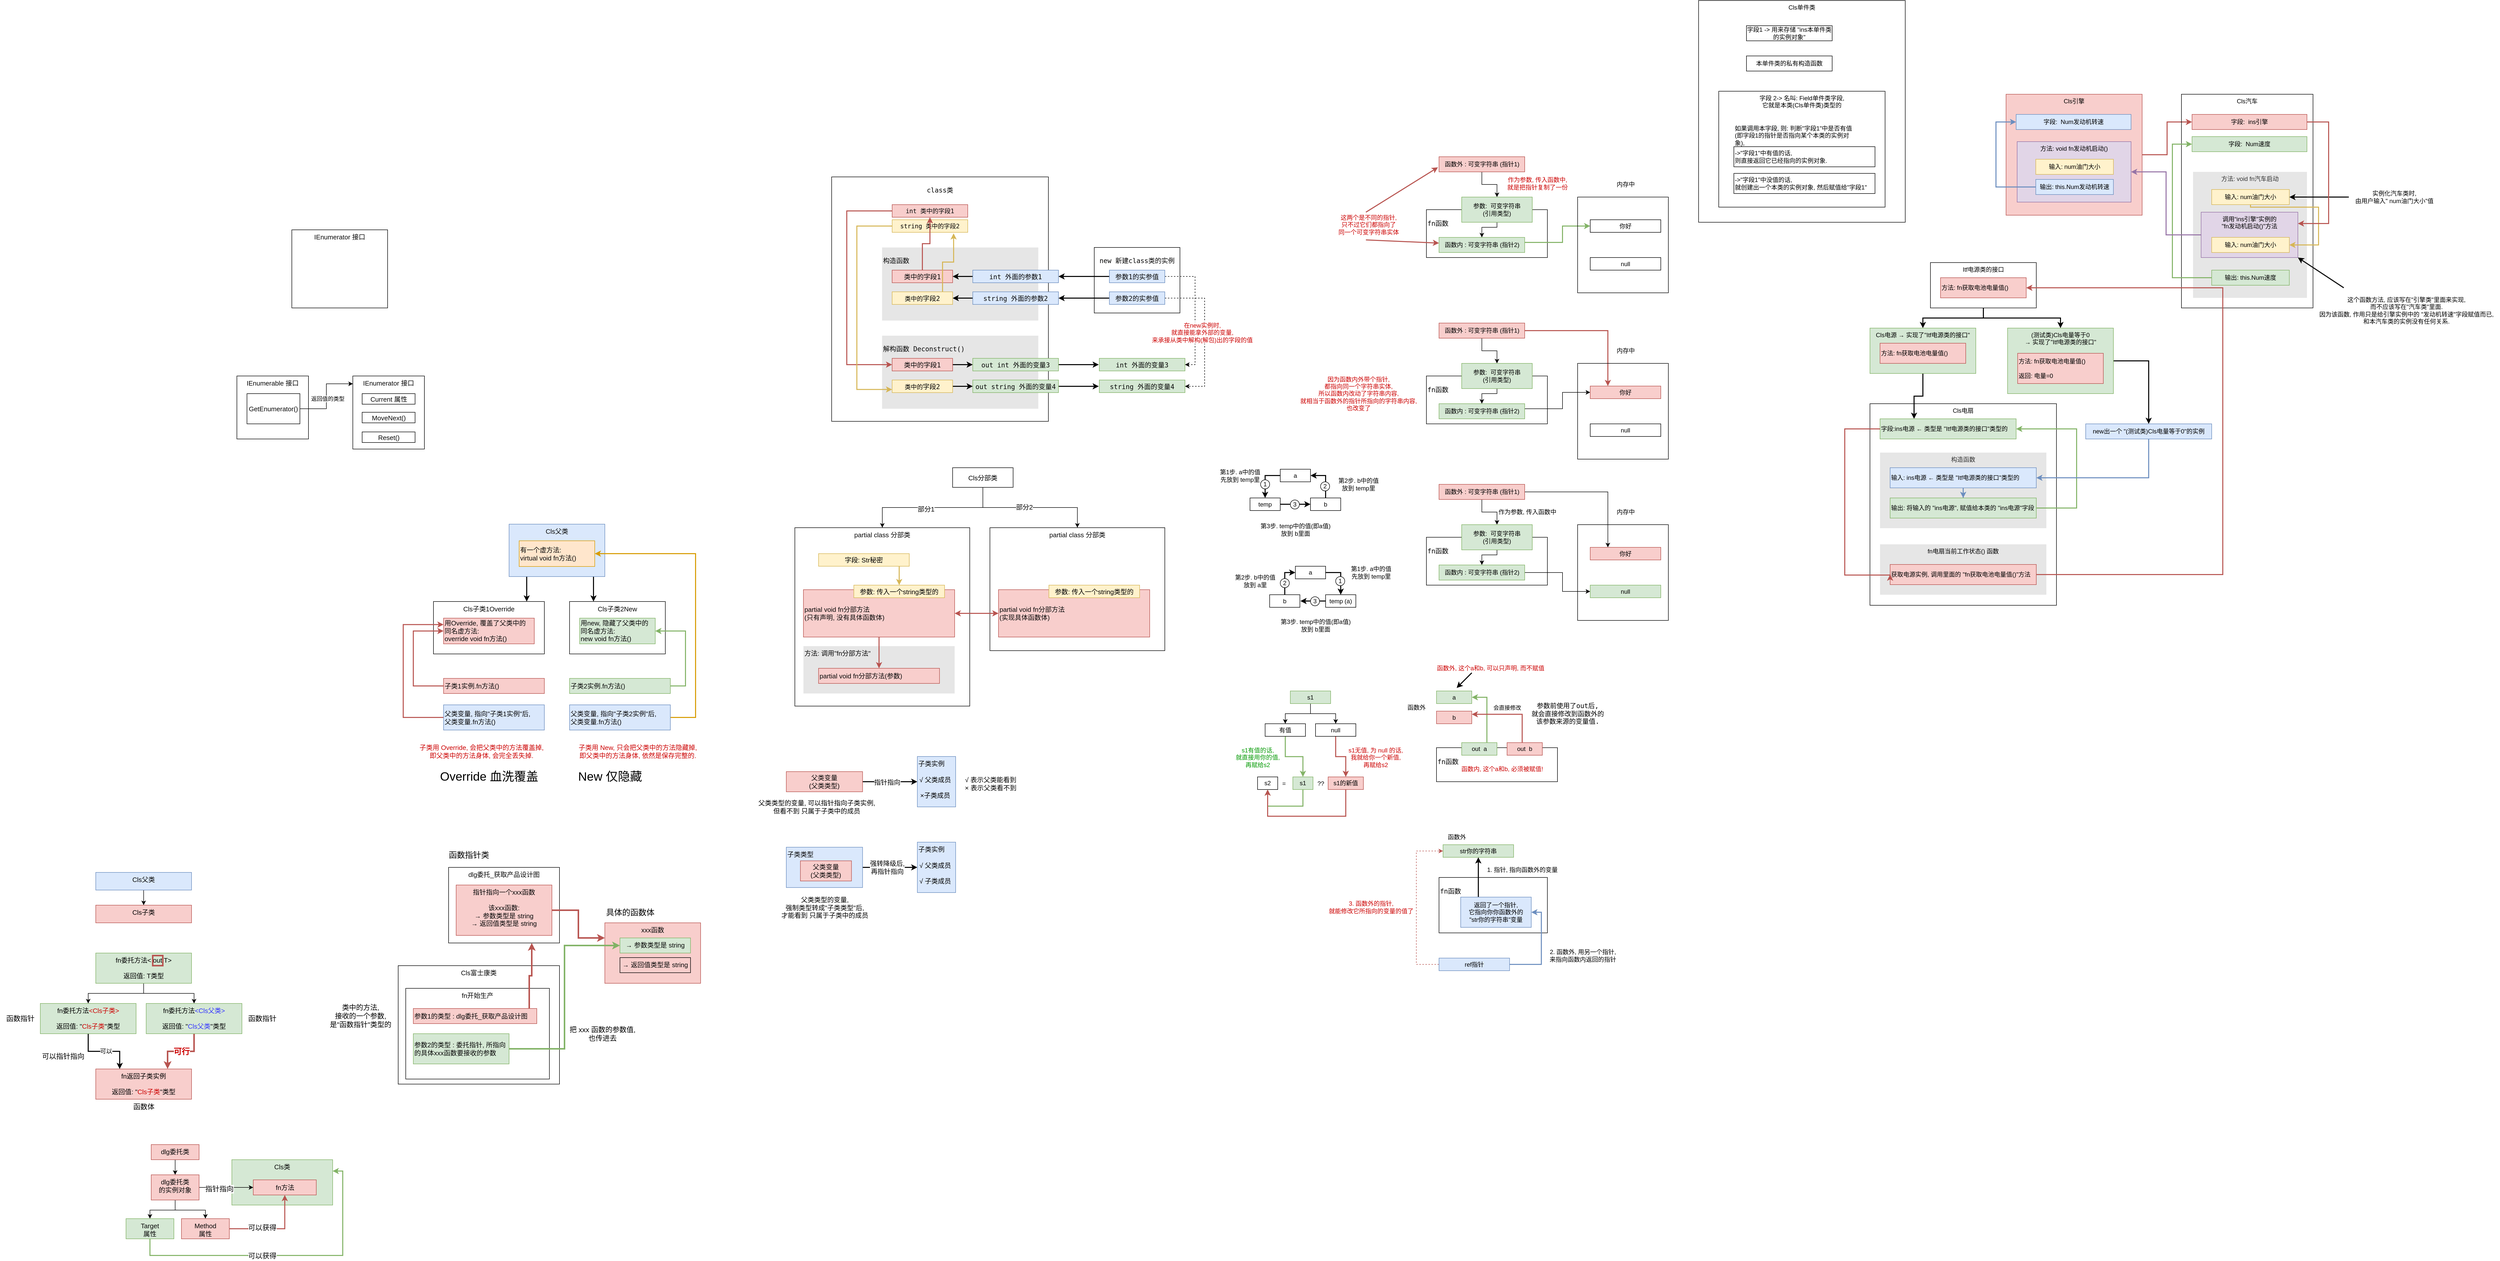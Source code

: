 <mxfile version="20.8.10" type="device"><diagram id="rgOZKRo0lJqrecVs-Eid" name="第 1 页"><mxGraphModel dx="3774" dy="1588" grid="1" gridSize="10" guides="1" tooltips="1" connect="1" arrows="1" fold="1" page="1" pageScale="1" pageWidth="827" pageHeight="1169" math="0" shadow="0"><root><mxCell id="0"/><mxCell id="1" parent="0"/><mxCell id="vjJTAl-uid0MytW_l7VY-45" value="&lt;div style=&quot;&quot;&gt;&lt;font color=&quot;#080808&quot; style=&quot;&quot;&gt;xxx函数&lt;/font&gt;&lt;/div&gt;" style="rounded=0;whiteSpace=wrap;html=1;align=center;labelBackgroundColor=none;verticalAlign=top;fontSize=13;fontFamily=Helvetica;fillColor=#f8cecc;strokeColor=#b85450;" parent="1" vertex="1"><mxGeometry x="-2050" y="1770" width="190" height="120" as="geometry"/></mxCell><mxCell id="5agks9rWKzktS1O74S6n-6" value="&lt;div style=&quot;font-size: 13px;&quot;&gt;&lt;font color=&quot;#080808&quot; style=&quot;font-size: 13px;&quot;&gt;&lt;span style=&quot;font-size: 13px;&quot;&gt;方法: 调用&quot;fn分部方法&quot;&lt;br style=&quot;font-size: 13px;&quot;&gt;&lt;/span&gt;&lt;/font&gt;&lt;/div&gt;" style="rounded=0;whiteSpace=wrap;html=1;fillColor=#E6E6E6;align=left;labelBackgroundColor=none;verticalAlign=top;fontColor=#333333;strokeColor=none;fontSize=13;fontFamily=Helvetica;" parent="1" vertex="1"><mxGeometry x="-1656" y="1221" width="300" height="94" as="geometry"/></mxCell><mxCell id="5agks9rWKzktS1O74S6n-8" value="&lt;div style=&quot;font-size: 13px;&quot;&gt;&lt;font color=&quot;#080808&quot; style=&quot;font-size: 13px;&quot;&gt;&lt;span style=&quot;font-size: 13px;&quot;&gt;partial class 分部类&lt;/span&gt;&lt;span style=&quot;font-size: 13px;&quot;&gt;&lt;br style=&quot;font-size: 13px;&quot;&gt;&lt;/span&gt;&lt;/font&gt;&lt;/div&gt;" style="rounded=0;whiteSpace=wrap;html=1;fillColor=none;align=center;labelBackgroundColor=none;verticalAlign=top;fontSize=13;fontFamily=Helvetica;" parent="1" vertex="1"><mxGeometry x="-1286" y="986" width="347" height="244" as="geometry"/></mxCell><mxCell id="5agks9rWKzktS1O74S6n-10" value="&lt;div style=&quot;font-size: 13px;&quot;&gt;&lt;font color=&quot;#080808&quot; style=&quot;font-size: 13px;&quot;&gt;&lt;span style=&quot;font-size: 13px;&quot;&gt;partial void fn分部方法&lt;br style=&quot;font-size: 13px;&quot;&gt;(实现具体函数体)&lt;/span&gt;&lt;/font&gt;&lt;/div&gt;" style="rounded=0;whiteSpace=wrap;html=1;fillColor=#f8cecc;align=left;labelBackgroundColor=none;verticalAlign=middle;strokeColor=#b85450;fontSize=13;fontFamily=Helvetica;" parent="1" vertex="1"><mxGeometry x="-1269" y="1109" width="300" height="94" as="geometry"/></mxCell><mxCell id="3pFhDQ-M7RPvtsK-Bt1k-35" value="&lt;pre style=&quot;&quot;&gt;&lt;font face=&quot;JetBrains Mono, monospace&quot; color=&quot;#080808&quot;&gt;&lt;span style=&quot;font-size: 13.067px;&quot;&gt;class类&lt;/span&gt;&lt;span style=&quot;font-size: 9.8pt;&quot;&gt;&lt;br&gt;&lt;/span&gt;&lt;/font&gt;&lt;/pre&gt;" style="rounded=0;whiteSpace=wrap;html=1;fillColor=none;align=center;labelBackgroundColor=none;verticalAlign=top;" parent="1" vertex="1"><mxGeometry x="-1600" y="290" width="430" height="485" as="geometry"/></mxCell><mxCell id="3pFhDQ-M7RPvtsK-Bt1k-44" value="&lt;pre style=&quot;&quot;&gt;&lt;font face=&quot;JetBrains Mono, monospace&quot; color=&quot;#080808&quot;&gt;&lt;span style=&quot;font-size: 13.067px;&quot;&gt;解构函数 Deconstruct()&lt;/span&gt;&lt;/font&gt;&lt;/pre&gt;" style="rounded=0;whiteSpace=wrap;html=1;fillColor=#E6E6E6;align=left;labelBackgroundColor=none;verticalAlign=top;fontColor=#333333;strokeColor=none;" parent="1" vertex="1"><mxGeometry x="-1500" y="605" width="310" height="145" as="geometry"/></mxCell><mxCell id="5EM94-NhjixUfa2vuw9q-13" style="edgeStyle=orthogonalEdgeStyle;rounded=0;orthogonalLoop=1;jettySize=auto;html=1;strokeWidth=2;fillColor=#f8cecc;strokeColor=#b85450;" parent="1" source="5EM94-NhjixUfa2vuw9q-2" target="5EM94-NhjixUfa2vuw9q-7" edge="1"><mxGeometry relative="1" as="geometry"/></mxCell><mxCell id="5EM94-NhjixUfa2vuw9q-2" value="Cls引擎" style="rounded=0;whiteSpace=wrap;html=1;fillColor=#f8cecc;verticalAlign=top;strokeColor=#b85450;" parent="1" vertex="1"><mxGeometry x="730" y="126" width="270" height="240" as="geometry"/></mxCell><mxCell id="gQlJd70xmqoWrjYjmu2v-1" value="Cls单件类" style="rounded=0;whiteSpace=wrap;html=1;fillColor=none;verticalAlign=top;" parent="1" vertex="1"><mxGeometry x="120" y="-60" width="410" height="440" as="geometry"/></mxCell><mxCell id="gQlJd70xmqoWrjYjmu2v-2" value="字段1 -&amp;gt; 用来存储 &quot;ins本单件类的实例对象&quot;" style="rounded=0;whiteSpace=wrap;html=1;fillColor=none;" parent="1" vertex="1"><mxGeometry x="215" y="-10" width="170" height="30" as="geometry"/></mxCell><mxCell id="gQlJd70xmqoWrjYjmu2v-3" value="本单件类的私有构造函数" style="rounded=0;whiteSpace=wrap;html=1;fillColor=none;" parent="1" vertex="1"><mxGeometry x="215" y="50" width="170" height="30" as="geometry"/></mxCell><mxCell id="gQlJd70xmqoWrjYjmu2v-4" value="字段 2-&amp;gt; 名叫: Field单件类字段, &lt;br&gt;它就是本类(Cls单件类)类型的" style="rounded=0;whiteSpace=wrap;html=1;fillColor=none;verticalAlign=top;" parent="1" vertex="1"><mxGeometry x="160" y="120" width="330" height="230" as="geometry"/></mxCell><mxCell id="gQlJd70xmqoWrjYjmu2v-5" value="-&amp;gt;&quot;字段1&quot;中有值的话, &lt;br&gt;则直接返回它已经指向的实例对象." style="rounded=0;whiteSpace=wrap;html=1;fillColor=none;align=left;" parent="1" vertex="1"><mxGeometry x="190" y="230" width="280" height="40" as="geometry"/></mxCell><mxCell id="gQlJd70xmqoWrjYjmu2v-6" value="-&amp;gt;&quot;字段1&quot;中没值的话,&lt;br&gt;就创建出一个本类的实例对象, 然后赋值给&quot;字段1&quot;" style="rounded=0;whiteSpace=wrap;html=1;fillColor=none;align=left;" parent="1" vertex="1"><mxGeometry x="190" y="283" width="280" height="40" as="geometry"/></mxCell><mxCell id="gQlJd70xmqoWrjYjmu2v-7" value="&lt;span style=&quot;color: rgb(0, 0, 0); font-family: Helvetica; font-size: 12px; font-style: normal; font-variant-ligatures: normal; font-variant-caps: normal; font-weight: 400; letter-spacing: normal; orphans: 2; text-align: left; text-indent: 0px; text-transform: none; widows: 2; word-spacing: 0px; -webkit-text-stroke-width: 0px; background-color: rgb(248, 249, 250); text-decoration-thickness: initial; text-decoration-style: initial; text-decoration-color: initial; float: none; display: inline !important;&quot;&gt;如果调用本字段, 则:&lt;/span&gt;&amp;nbsp;判断&quot;字段1&quot;中是否有值(即字段1的指针是否指向某个本类的实例对象),&amp;nbsp;" style="text;whiteSpace=wrap;html=1;" parent="1" vertex="1"><mxGeometry x="190" y="180" width="250" height="40" as="geometry"/></mxCell><mxCell id="5EM94-NhjixUfa2vuw9q-1" value="字段:&amp;nbsp; Num发动机转速" style="rounded=0;whiteSpace=wrap;html=1;fillColor=#dae8fc;strokeColor=#6c8ebf;" parent="1" vertex="1"><mxGeometry x="750" y="166" width="228" height="30" as="geometry"/></mxCell><mxCell id="5EM94-NhjixUfa2vuw9q-3" value="方法: void fn发动机启动()" style="rounded=0;whiteSpace=wrap;html=1;fillColor=#e1d5e7;verticalAlign=top;strokeColor=#9673a6;" parent="1" vertex="1"><mxGeometry x="752" y="220" width="226" height="120" as="geometry"/></mxCell><mxCell id="5EM94-NhjixUfa2vuw9q-4" value="输入: num油门大小" style="rounded=0;whiteSpace=wrap;html=1;fillColor=#fff2cc;strokeColor=#d6b656;" parent="1" vertex="1"><mxGeometry x="789" y="255" width="154" height="30" as="geometry"/></mxCell><mxCell id="5EM94-NhjixUfa2vuw9q-12" style="edgeStyle=orthogonalEdgeStyle;rounded=0;orthogonalLoop=1;jettySize=auto;html=1;entryX=0;entryY=0.5;entryDx=0;entryDy=0;fillColor=#dae8fc;strokeColor=#6c8ebf;strokeWidth=2;" parent="1" source="5EM94-NhjixUfa2vuw9q-5" target="5EM94-NhjixUfa2vuw9q-1" edge="1"><mxGeometry relative="1" as="geometry"><Array as="points"><mxPoint x="710" y="310"/><mxPoint x="710" y="181"/></Array></mxGeometry></mxCell><mxCell id="5EM94-NhjixUfa2vuw9q-5" value="输出:&amp;nbsp;this.Num发动机转速" style="rounded=0;whiteSpace=wrap;html=1;fillColor=#dae8fc;strokeColor=#6c8ebf;" parent="1" vertex="1"><mxGeometry x="789" y="295" width="154" height="30" as="geometry"/></mxCell><mxCell id="5EM94-NhjixUfa2vuw9q-6" value="Cls汽车" style="rounded=0;whiteSpace=wrap;html=1;fillColor=none;verticalAlign=top;" parent="1" vertex="1"><mxGeometry x="1078" y="126" width="261" height="424" as="geometry"/></mxCell><mxCell id="5EM94-NhjixUfa2vuw9q-7" value="字段:&amp;nbsp; ins引擎" style="rounded=0;whiteSpace=wrap;html=1;fillColor=#f8cecc;strokeColor=#b85450;" parent="1" vertex="1"><mxGeometry x="1099" y="166" width="228" height="30" as="geometry"/></mxCell><mxCell id="5EM94-NhjixUfa2vuw9q-8" value="方法: void fn汽车启动" style="rounded=0;whiteSpace=wrap;html=1;fillColor=#E6E6E6;verticalAlign=top;fontColor=#333333;strokeColor=none;" parent="1" vertex="1"><mxGeometry x="1101" y="280" width="226" height="250" as="geometry"/></mxCell><mxCell id="5EM94-NhjixUfa2vuw9q-9" value="输入: num油门大小" style="rounded=0;whiteSpace=wrap;html=1;fillColor=#fff2cc;strokeColor=#d6b656;" parent="1" vertex="1"><mxGeometry x="1138" y="315" width="154" height="30" as="geometry"/></mxCell><mxCell id="5EM94-NhjixUfa2vuw9q-14" style="edgeStyle=orthogonalEdgeStyle;rounded=0;orthogonalLoop=1;jettySize=auto;html=1;entryX=0;entryY=0.5;entryDx=0;entryDy=0;strokeWidth=2;fillColor=#d5e8d4;strokeColor=#82b366;exitX=0;exitY=0.5;exitDx=0;exitDy=0;" parent="1" source="5EM94-NhjixUfa2vuw9q-10" target="5EM94-NhjixUfa2vuw9q-11" edge="1"><mxGeometry relative="1" as="geometry"><Array as="points"><mxPoint x="1060" y="490"/><mxPoint x="1060" y="225"/></Array></mxGeometry></mxCell><mxCell id="5EM94-NhjixUfa2vuw9q-10" value="输出:&amp;nbsp;this.Num速度" style="rounded=0;whiteSpace=wrap;html=1;fillColor=#d5e8d4;strokeColor=#82b366;" parent="1" vertex="1"><mxGeometry x="1138" y="475" width="154" height="30" as="geometry"/></mxCell><mxCell id="5EM94-NhjixUfa2vuw9q-11" value="字段:&amp;nbsp; Num速度" style="rounded=0;whiteSpace=wrap;html=1;fillColor=#d5e8d4;strokeColor=#82b366;" parent="1" vertex="1"><mxGeometry x="1099" y="210" width="228" height="30" as="geometry"/></mxCell><mxCell id="5EM94-NhjixUfa2vuw9q-16" style="edgeStyle=orthogonalEdgeStyle;rounded=0;orthogonalLoop=1;jettySize=auto;html=1;entryX=1;entryY=0.5;entryDx=0;entryDy=0;strokeWidth=2;fillColor=#e1d5e7;strokeColor=#9673a6;" parent="1" source="5EM94-NhjixUfa2vuw9q-15" target="5EM94-NhjixUfa2vuw9q-3" edge="1"><mxGeometry relative="1" as="geometry"/></mxCell><mxCell id="5EM94-NhjixUfa2vuw9q-15" value="调用“ins引擎&quot;实例的&lt;br&gt;&quot;fn发动机启动()&quot;方法" style="rounded=0;whiteSpace=wrap;html=1;fillColor=#e1d5e7;strokeColor=#9673a6;verticalAlign=top;" parent="1" vertex="1"><mxGeometry x="1117" y="360" width="192" height="90" as="geometry"/></mxCell><mxCell id="5EM94-NhjixUfa2vuw9q-17" value="输入: num油门大小" style="rounded=0;whiteSpace=wrap;html=1;fillColor=#fff2cc;strokeColor=#d6b656;" parent="1" vertex="1"><mxGeometry x="1138" y="410" width="154" height="30" as="geometry"/></mxCell><mxCell id="5EM94-NhjixUfa2vuw9q-19" style="edgeStyle=orthogonalEdgeStyle;rounded=0;orthogonalLoop=1;jettySize=auto;html=1;strokeWidth=2;" parent="1" source="5EM94-NhjixUfa2vuw9q-18" target="5EM94-NhjixUfa2vuw9q-9" edge="1"><mxGeometry relative="1" as="geometry"/></mxCell><mxCell id="5EM94-NhjixUfa2vuw9q-18" value="实例化汽车类时, &lt;br&gt;由用户输入&quot; num油门大小&quot;值" style="text;html=1;align=center;verticalAlign=middle;resizable=0;points=[];autosize=1;strokeColor=none;fillColor=none;" parent="1" vertex="1"><mxGeometry x="1410" y="310" width="180" height="40" as="geometry"/></mxCell><mxCell id="5EM94-NhjixUfa2vuw9q-20" style="edgeStyle=orthogonalEdgeStyle;rounded=0;orthogonalLoop=1;jettySize=auto;html=1;entryX=1;entryY=0.5;entryDx=0;entryDy=0;strokeWidth=2;fillColor=#fff2cc;strokeColor=#d6b656;" parent="1" source="5EM94-NhjixUfa2vuw9q-9" target="5EM94-NhjixUfa2vuw9q-17" edge="1"><mxGeometry relative="1" as="geometry"><Array as="points"><mxPoint x="1215" y="350"/><mxPoint x="1350" y="350"/><mxPoint x="1350" y="425"/></Array></mxGeometry></mxCell><mxCell id="5EM94-NhjixUfa2vuw9q-21" style="edgeStyle=orthogonalEdgeStyle;rounded=0;orthogonalLoop=1;jettySize=auto;html=1;entryX=1;entryY=0.25;entryDx=0;entryDy=0;strokeWidth=2;fillColor=#f8cecc;strokeColor=#b85450;" parent="1" source="5EM94-NhjixUfa2vuw9q-7" target="5EM94-NhjixUfa2vuw9q-15" edge="1"><mxGeometry relative="1" as="geometry"><Array as="points"><mxPoint x="1370" y="181"/><mxPoint x="1370" y="382"/></Array></mxGeometry></mxCell><mxCell id="5EM94-NhjixUfa2vuw9q-22" value="" style="endArrow=classic;html=1;rounded=0;strokeWidth=2;entryX=1;entryY=1;entryDx=0;entryDy=0;" parent="1" target="5EM94-NhjixUfa2vuw9q-15" edge="1"><mxGeometry width="50" height="50" relative="1" as="geometry"><mxPoint x="1400" y="510" as="sourcePoint"/><mxPoint x="1530" y="550" as="targetPoint"/></mxGeometry></mxCell><mxCell id="5EM94-NhjixUfa2vuw9q-23" value="这个函数方法, 应该写在&quot;引擎类&quot;里面来实现,&lt;br&gt;而不应该写在&quot;汽车类&quot;里面.&lt;br&gt;因为该函数, 作用只是给引擎实例中的 &quot;发动机转速&quot;字段赋值而已, &lt;br&gt;和本汽车类的实例没有任何关系." style="text;html=1;align=center;verticalAlign=middle;resizable=0;points=[];autosize=1;strokeColor=none;fillColor=none;" parent="1" vertex="1"><mxGeometry x="1339" y="520" width="370" height="70" as="geometry"/></mxCell><mxCell id="5EM94-NhjixUfa2vuw9q-35" style="edgeStyle=orthogonalEdgeStyle;rounded=0;orthogonalLoop=1;jettySize=auto;html=1;strokeWidth=2;" parent="1" source="5EM94-NhjixUfa2vuw9q-24" target="5EM94-NhjixUfa2vuw9q-26" edge="1"><mxGeometry relative="1" as="geometry"/></mxCell><mxCell id="5EM94-NhjixUfa2vuw9q-41" style="edgeStyle=orthogonalEdgeStyle;rounded=0;orthogonalLoop=1;jettySize=auto;html=1;entryX=0.5;entryY=0;entryDx=0;entryDy=0;strokeWidth=2;" parent="1" source="5EM94-NhjixUfa2vuw9q-24" target="5EM94-NhjixUfa2vuw9q-39" edge="1"><mxGeometry relative="1" as="geometry"/></mxCell><mxCell id="5EM94-NhjixUfa2vuw9q-24" value="Itf电源类的接口" style="rounded=0;whiteSpace=wrap;html=1;fillColor=none;verticalAlign=top;" parent="1" vertex="1"><mxGeometry x="580" y="460" width="210" height="90" as="geometry"/></mxCell><mxCell id="5EM94-NhjixUfa2vuw9q-25" value="方法:&amp;nbsp;fn获取电池电量值()" style="rounded=0;whiteSpace=wrap;html=1;fillColor=#f8cecc;align=left;strokeColor=#b85450;" parent="1" vertex="1"><mxGeometry x="600" y="490" width="170" height="40" as="geometry"/></mxCell><mxCell id="5EM94-NhjixUfa2vuw9q-36" style="edgeStyle=orthogonalEdgeStyle;rounded=0;orthogonalLoop=1;jettySize=auto;html=1;entryX=0.25;entryY=0;entryDx=0;entryDy=0;strokeWidth=2;" parent="1" source="5EM94-NhjixUfa2vuw9q-26" target="5EM94-NhjixUfa2vuw9q-29" edge="1"><mxGeometry relative="1" as="geometry"/></mxCell><mxCell id="5EM94-NhjixUfa2vuw9q-26" value="Cls电源 → 实现了&quot;Itf电源类的接口&quot;" style="rounded=0;whiteSpace=wrap;html=1;fillColor=#d5e8d4;verticalAlign=top;strokeColor=#82b366;" parent="1" vertex="1"><mxGeometry x="460" y="590" width="210" height="90" as="geometry"/></mxCell><mxCell id="5EM94-NhjixUfa2vuw9q-27" value="方法:&amp;nbsp;fn获取电池电量值()" style="rounded=0;whiteSpace=wrap;html=1;fillColor=#f8cecc;align=left;strokeColor=#b85450;" parent="1" vertex="1"><mxGeometry x="480" y="620" width="170" height="40" as="geometry"/></mxCell><mxCell id="5EM94-NhjixUfa2vuw9q-28" value="Cls电扇" style="rounded=0;whiteSpace=wrap;html=1;fillColor=none;verticalAlign=top;" parent="1" vertex="1"><mxGeometry x="460" y="740" width="370" height="400" as="geometry"/></mxCell><mxCell id="5EM94-NhjixUfa2vuw9q-29" value="字段:ins电源 ← 类型是 &quot;Itf电源类的接口&quot;类型的" style="rounded=0;whiteSpace=wrap;html=1;fillColor=#d5e8d4;align=left;strokeColor=#82b366;" parent="1" vertex="1"><mxGeometry x="480" y="770" width="270" height="40" as="geometry"/></mxCell><mxCell id="5EM94-NhjixUfa2vuw9q-30" value="构造函数" style="rounded=0;whiteSpace=wrap;html=1;fillColor=#E6E6E6;verticalAlign=top;fontColor=#333333;strokeColor=none;" parent="1" vertex="1"><mxGeometry x="480" y="837" width="330" height="150" as="geometry"/></mxCell><mxCell id="5EM94-NhjixUfa2vuw9q-38" style="edgeStyle=orthogonalEdgeStyle;rounded=0;orthogonalLoop=1;jettySize=auto;html=1;strokeWidth=2;fillColor=#dae8fc;strokeColor=#6c8ebf;" parent="1" source="5EM94-NhjixUfa2vuw9q-31" target="5EM94-NhjixUfa2vuw9q-32" edge="1"><mxGeometry relative="1" as="geometry"/></mxCell><mxCell id="5EM94-NhjixUfa2vuw9q-31" value="输入: ins电源 ← 类型是 &quot;Itf电源类的接口&quot;类型的" style="rounded=0;whiteSpace=wrap;html=1;fillColor=#dae8fc;align=left;strokeColor=#6c8ebf;" parent="1" vertex="1"><mxGeometry x="500" y="867" width="290" height="40" as="geometry"/></mxCell><mxCell id="5EM94-NhjixUfa2vuw9q-37" style="edgeStyle=orthogonalEdgeStyle;rounded=0;orthogonalLoop=1;jettySize=auto;html=1;entryX=1;entryY=0.5;entryDx=0;entryDy=0;strokeWidth=2;fillColor=#d5e8d4;strokeColor=#82b366;" parent="1" source="5EM94-NhjixUfa2vuw9q-32" target="5EM94-NhjixUfa2vuw9q-29" edge="1"><mxGeometry relative="1" as="geometry"><Array as="points"><mxPoint x="870" y="947"/><mxPoint x="870" y="790"/></Array></mxGeometry></mxCell><mxCell id="5EM94-NhjixUfa2vuw9q-32" value="输出: 将输入的 &quot;ins电源&quot;, 赋值给本类的&amp;nbsp;&quot;ins电源&quot;字段" style="rounded=0;whiteSpace=wrap;html=1;fillColor=#d5e8d4;align=left;strokeColor=#82b366;" parent="1" vertex="1"><mxGeometry x="500" y="927" width="290" height="40" as="geometry"/></mxCell><mxCell id="5EM94-NhjixUfa2vuw9q-33" value="fn电扇当前工作状态() 函数" style="rounded=0;whiteSpace=wrap;html=1;fillColor=#E6E6E6;verticalAlign=top;strokeColor=none;" parent="1" vertex="1"><mxGeometry x="480" y="1019" width="330" height="100" as="geometry"/></mxCell><mxCell id="5EM94-NhjixUfa2vuw9q-46" style="edgeStyle=orthogonalEdgeStyle;rounded=0;orthogonalLoop=1;jettySize=auto;html=1;entryX=1;entryY=0.5;entryDx=0;entryDy=0;strokeWidth=2;fillColor=#f8cecc;strokeColor=#b85450;" parent="1" source="5EM94-NhjixUfa2vuw9q-34" target="5EM94-NhjixUfa2vuw9q-25" edge="1"><mxGeometry relative="1" as="geometry"><Array as="points"><mxPoint x="1160" y="1079"/><mxPoint x="1160" y="510"/></Array></mxGeometry></mxCell><mxCell id="5EM94-NhjixUfa2vuw9q-34" value="获取电源实例, 调用里面的 &quot;fn获取电池电量值()&quot;方法" style="rounded=0;whiteSpace=wrap;html=1;fillColor=#f8cecc;align=left;strokeColor=#b85450;" parent="1" vertex="1"><mxGeometry x="500" y="1059" width="290" height="40" as="geometry"/></mxCell><mxCell id="5EM94-NhjixUfa2vuw9q-43" style="edgeStyle=orthogonalEdgeStyle;rounded=0;orthogonalLoop=1;jettySize=auto;html=1;entryX=0.5;entryY=0;entryDx=0;entryDy=0;strokeWidth=2;exitX=1;exitY=0.5;exitDx=0;exitDy=0;" parent="1" source="5EM94-NhjixUfa2vuw9q-39" target="5EM94-NhjixUfa2vuw9q-42" edge="1"><mxGeometry relative="1" as="geometry"/></mxCell><mxCell id="5EM94-NhjixUfa2vuw9q-39" value="(测试类)Cls电量等于0 &lt;br&gt;→ 实现了&quot;Itf电源类的接口&quot;" style="rounded=0;whiteSpace=wrap;html=1;fillColor=#d5e8d4;verticalAlign=top;strokeColor=#82b366;" parent="1" vertex="1"><mxGeometry x="733" y="590" width="210" height="130" as="geometry"/></mxCell><mxCell id="5EM94-NhjixUfa2vuw9q-40" value="方法:&amp;nbsp;fn获取电池电量值()&lt;br&gt;&lt;br&gt;返回: 电量=0" style="rounded=0;whiteSpace=wrap;html=1;fillColor=#f8cecc;align=left;strokeColor=#b85450;" parent="1" vertex="1"><mxGeometry x="753" y="640" width="170" height="60" as="geometry"/></mxCell><mxCell id="5EM94-NhjixUfa2vuw9q-44" style="edgeStyle=orthogonalEdgeStyle;rounded=0;orthogonalLoop=1;jettySize=auto;html=1;entryX=1;entryY=0.5;entryDx=0;entryDy=0;strokeWidth=2;fillColor=#dae8fc;strokeColor=#6c8ebf;exitX=0.5;exitY=1;exitDx=0;exitDy=0;" parent="1" source="5EM94-NhjixUfa2vuw9q-42" target="5EM94-NhjixUfa2vuw9q-31" edge="1"><mxGeometry relative="1" as="geometry"/></mxCell><mxCell id="5EM94-NhjixUfa2vuw9q-42" value="new出一个 &quot;&lt;span style=&quot;&quot;&gt;(测试类)Cls电量等于0&lt;/span&gt;&quot;的实例" style="rounded=0;whiteSpace=wrap;html=1;fillColor=#dae8fc;align=center;strokeColor=#6c8ebf;" parent="1" vertex="1"><mxGeometry x="888" y="780" width="250" height="30" as="geometry"/></mxCell><mxCell id="5EM94-NhjixUfa2vuw9q-45" style="edgeStyle=orthogonalEdgeStyle;rounded=0;orthogonalLoop=1;jettySize=auto;html=1;entryX=0;entryY=0.5;entryDx=0;entryDy=0;strokeWidth=2;fillColor=#f8cecc;strokeColor=#b85450;exitX=0;exitY=0.5;exitDx=0;exitDy=0;" parent="1" source="5EM94-NhjixUfa2vuw9q-29" target="5EM94-NhjixUfa2vuw9q-34" edge="1"><mxGeometry relative="1" as="geometry"><mxPoint x="480" y="760" as="sourcePoint"/><Array as="points"><mxPoint x="410" y="790"/><mxPoint x="410" y="1080"/></Array></mxGeometry></mxCell><mxCell id="zhBhP34brNfcsc4xG4sS-1" value="&lt;pre style=&quot;color: rgb(8, 8, 8); font-family: &amp;quot;JetBrains Mono&amp;quot;, monospace; font-size: 9.8pt;&quot;&gt;&lt;span style=&quot;&quot;&gt;fn&lt;/span&gt;&lt;span style=&quot;font-family: 宋体, monospace;&quot;&gt;函数&lt;/span&gt;&lt;/pre&gt;" style="rounded=0;whiteSpace=wrap;html=1;fillColor=none;align=left;labelBackgroundColor=none;verticalAlign=top;" parent="1" vertex="1"><mxGeometry x="-420" y="355" width="240" height="95" as="geometry"/></mxCell><mxCell id="zhBhP34brNfcsc4xG4sS-10" style="edgeStyle=orthogonalEdgeStyle;rounded=0;orthogonalLoop=1;jettySize=auto;html=1;entryX=0;entryY=0.5;entryDx=0;entryDy=0;fillColor=#d5e8d4;strokeColor=#82b366;strokeWidth=2;" parent="1" source="zhBhP34brNfcsc4xG4sS-3" target="zhBhP34brNfcsc4xG4sS-7" edge="1"><mxGeometry relative="1" as="geometry"><Array as="points"><mxPoint x="-150" y="420"/><mxPoint x="-150" y="388"/></Array></mxGeometry></mxCell><mxCell id="zhBhP34brNfcsc4xG4sS-3" value="函数内 : 可变字符串 (指针2)" style="text;html=1;align=center;verticalAlign=middle;resizable=0;points=[];autosize=1;strokeColor=#82b366;fillColor=#d5e8d4;" parent="1" vertex="1"><mxGeometry x="-395" y="410" width="170" height="30" as="geometry"/></mxCell><mxCell id="zhBhP34brNfcsc4xG4sS-9" style="edgeStyle=orthogonalEdgeStyle;rounded=0;orthogonalLoop=1;jettySize=auto;html=1;entryX=0.5;entryY=0;entryDx=0;entryDy=0;" parent="1" source="zhBhP34brNfcsc4xG4sS-4" target="zhBhP34brNfcsc4xG4sS-2" edge="1"><mxGeometry relative="1" as="geometry"/></mxCell><mxCell id="zhBhP34brNfcsc4xG4sS-4" value="函数外 : 可变字符串 (指针1)" style="text;html=1;align=center;verticalAlign=middle;resizable=0;points=[];autosize=1;strokeColor=#b85450;fillColor=#f8cecc;" parent="1" vertex="1"><mxGeometry x="-395" y="250" width="170" height="30" as="geometry"/></mxCell><mxCell id="zhBhP34brNfcsc4xG4sS-5" value="" style="rounded=0;whiteSpace=wrap;html=1;fillColor=none;align=center;" parent="1" vertex="1"><mxGeometry x="-120" y="330" width="180" height="190" as="geometry"/></mxCell><mxCell id="zhBhP34brNfcsc4xG4sS-6" value="内存中" style="text;html=1;align=center;verticalAlign=middle;resizable=0;points=[];autosize=1;strokeColor=none;fillColor=none;" parent="1" vertex="1"><mxGeometry x="-55" y="290" width="60" height="30" as="geometry"/></mxCell><mxCell id="zhBhP34brNfcsc4xG4sS-7" value="你好" style="rounded=0;whiteSpace=wrap;html=1;labelBackgroundColor=none;" parent="1" vertex="1"><mxGeometry x="-95" y="375" width="140" height="25" as="geometry"/></mxCell><mxCell id="zhBhP34brNfcsc4xG4sS-8" value="null" style="rounded=0;whiteSpace=wrap;html=1;labelBackgroundColor=none;" parent="1" vertex="1"><mxGeometry x="-95" y="450" width="140" height="25" as="geometry"/></mxCell><mxCell id="zhBhP34brNfcsc4xG4sS-13" style="edgeStyle=orthogonalEdgeStyle;rounded=0;orthogonalLoop=1;jettySize=auto;html=1;" parent="1" source="zhBhP34brNfcsc4xG4sS-2" target="zhBhP34brNfcsc4xG4sS-3" edge="1"><mxGeometry relative="1" as="geometry"><Array as="points"><mxPoint x="-280" y="390"/><mxPoint x="-310" y="390"/></Array></mxGeometry></mxCell><mxCell id="zhBhP34brNfcsc4xG4sS-2" value="参数:&amp;nbsp; 可变字符串&lt;br&gt;(引用类型)" style="rounded=0;whiteSpace=wrap;html=1;labelBackgroundColor=none;fillColor=#d5e8d4;strokeColor=#82b366;" parent="1" vertex="1"><mxGeometry x="-350" y="330" width="140" height="50" as="geometry"/></mxCell><mxCell id="zhBhP34brNfcsc4xG4sS-14" value="作为参数, 传入函数中,&lt;br&gt;就是把指针复制了一份" style="text;html=1;align=center;verticalAlign=middle;resizable=0;points=[];autosize=1;strokeColor=none;fillColor=none;fontColor=#CC0000;" parent="1" vertex="1"><mxGeometry x="-270" y="283" width="140" height="40" as="geometry"/></mxCell><mxCell id="zhBhP34brNfcsc4xG4sS-17" value="&lt;pre style=&quot;color: rgb(8, 8, 8); font-family: &amp;quot;JetBrains Mono&amp;quot;, monospace; font-size: 9.8pt;&quot;&gt;&lt;span style=&quot;&quot;&gt;fn&lt;/span&gt;&lt;span style=&quot;font-family: 宋体, monospace;&quot;&gt;函数&lt;/span&gt;&lt;/pre&gt;" style="rounded=0;whiteSpace=wrap;html=1;fillColor=none;align=left;labelBackgroundColor=none;verticalAlign=top;" parent="1" vertex="1"><mxGeometry x="-420" y="685" width="240" height="95" as="geometry"/></mxCell><mxCell id="zhBhP34brNfcsc4xG4sS-18" style="edgeStyle=orthogonalEdgeStyle;rounded=0;orthogonalLoop=1;jettySize=auto;html=1;entryX=0;entryY=0.5;entryDx=0;entryDy=0;" parent="1" source="zhBhP34brNfcsc4xG4sS-20" target="zhBhP34brNfcsc4xG4sS-25" edge="1"><mxGeometry relative="1" as="geometry"><Array as="points"><mxPoint x="-150" y="750"/><mxPoint x="-150" y="718"/></Array></mxGeometry></mxCell><mxCell id="zhBhP34brNfcsc4xG4sS-20" value="函数内 : 可变字符串 (指针2)" style="text;html=1;align=center;verticalAlign=middle;resizable=0;points=[];autosize=1;strokeColor=#82b366;fillColor=#d5e8d4;" parent="1" vertex="1"><mxGeometry x="-395" y="740" width="170" height="30" as="geometry"/></mxCell><mxCell id="zhBhP34brNfcsc4xG4sS-21" style="edgeStyle=orthogonalEdgeStyle;rounded=0;orthogonalLoop=1;jettySize=auto;html=1;entryX=0.5;entryY=0;entryDx=0;entryDy=0;" parent="1" source="zhBhP34brNfcsc4xG4sS-22" target="zhBhP34brNfcsc4xG4sS-28" edge="1"><mxGeometry relative="1" as="geometry"/></mxCell><mxCell id="zhBhP34brNfcsc4xG4sS-30" style="edgeStyle=orthogonalEdgeStyle;rounded=0;orthogonalLoop=1;jettySize=auto;html=1;entryX=0.25;entryY=0;entryDx=0;entryDy=0;fillColor=#f8cecc;strokeColor=#b85450;strokeWidth=2;" parent="1" source="zhBhP34brNfcsc4xG4sS-22" target="zhBhP34brNfcsc4xG4sS-25" edge="1"><mxGeometry relative="1" as="geometry"/></mxCell><mxCell id="zhBhP34brNfcsc4xG4sS-22" value="函数外 : 可变字符串 (指针1)" style="text;html=1;align=center;verticalAlign=middle;resizable=0;points=[];autosize=1;strokeColor=#b85450;fillColor=#f8cecc;" parent="1" vertex="1"><mxGeometry x="-395" y="580" width="170" height="30" as="geometry"/></mxCell><mxCell id="zhBhP34brNfcsc4xG4sS-23" value="" style="rounded=0;whiteSpace=wrap;html=1;fillColor=none;align=center;" parent="1" vertex="1"><mxGeometry x="-120" y="660" width="180" height="190" as="geometry"/></mxCell><mxCell id="zhBhP34brNfcsc4xG4sS-24" value="内存中" style="text;html=1;align=center;verticalAlign=middle;resizable=0;points=[];autosize=1;strokeColor=none;fillColor=none;" parent="1" vertex="1"><mxGeometry x="-55" y="620" width="60" height="30" as="geometry"/></mxCell><mxCell id="zhBhP34brNfcsc4xG4sS-25" value="你好" style="rounded=0;whiteSpace=wrap;html=1;labelBackgroundColor=none;fillColor=#f8cecc;strokeColor=#b85450;" parent="1" vertex="1"><mxGeometry x="-95" y="705" width="140" height="25" as="geometry"/></mxCell><mxCell id="zhBhP34brNfcsc4xG4sS-26" value="null" style="rounded=0;whiteSpace=wrap;html=1;labelBackgroundColor=none;" parent="1" vertex="1"><mxGeometry x="-95" y="780" width="140" height="25" as="geometry"/></mxCell><mxCell id="zhBhP34brNfcsc4xG4sS-27" style="edgeStyle=orthogonalEdgeStyle;rounded=0;orthogonalLoop=1;jettySize=auto;html=1;" parent="1" source="zhBhP34brNfcsc4xG4sS-28" target="zhBhP34brNfcsc4xG4sS-20" edge="1"><mxGeometry relative="1" as="geometry"><Array as="points"><mxPoint x="-280" y="720"/><mxPoint x="-310" y="720"/></Array></mxGeometry></mxCell><mxCell id="zhBhP34brNfcsc4xG4sS-28" value="参数:&amp;nbsp; 可变字符串&lt;br&gt;(引用类型)" style="rounded=0;whiteSpace=wrap;html=1;labelBackgroundColor=none;fillColor=#d5e8d4;strokeColor=#82b366;" parent="1" vertex="1"><mxGeometry x="-350" y="660" width="140" height="50" as="geometry"/></mxCell><mxCell id="zhBhP34brNfcsc4xG4sS-31" value="&lt;pre style=&quot;color: rgb(8, 8, 8); font-family: &amp;quot;JetBrains Mono&amp;quot;, monospace; font-size: 9.8pt;&quot;&gt;&lt;span style=&quot;&quot;&gt;fn&lt;/span&gt;&lt;span style=&quot;font-family: 宋体, monospace;&quot;&gt;函数&lt;/span&gt;&lt;/pre&gt;" style="rounded=0;whiteSpace=wrap;html=1;fillColor=none;align=left;labelBackgroundColor=none;verticalAlign=top;" parent="1" vertex="1"><mxGeometry x="-420" y="1005" width="240" height="95" as="geometry"/></mxCell><mxCell id="zhBhP34brNfcsc4xG4sS-33" style="edgeStyle=orthogonalEdgeStyle;rounded=0;orthogonalLoop=1;jettySize=auto;html=1;entryX=0;entryY=0.5;entryDx=0;entryDy=0;" parent="1" source="zhBhP34brNfcsc4xG4sS-34" target="zhBhP34brNfcsc4xG4sS-41" edge="1"><mxGeometry relative="1" as="geometry"><Array as="points"><mxPoint x="-150" y="1075"/><mxPoint x="-150" y="1113"/></Array></mxGeometry></mxCell><mxCell id="zhBhP34brNfcsc4xG4sS-34" value="函数内 : 可变字符串 (指针2)" style="text;html=1;align=center;verticalAlign=middle;resizable=0;points=[];autosize=1;strokeColor=#82b366;fillColor=#d5e8d4;" parent="1" vertex="1"><mxGeometry x="-395" y="1060" width="170" height="30" as="geometry"/></mxCell><mxCell id="zhBhP34brNfcsc4xG4sS-35" style="edgeStyle=orthogonalEdgeStyle;rounded=0;orthogonalLoop=1;jettySize=auto;html=1;entryX=0.5;entryY=0;entryDx=0;entryDy=0;" parent="1" source="zhBhP34brNfcsc4xG4sS-37" target="zhBhP34brNfcsc4xG4sS-43" edge="1"><mxGeometry relative="1" as="geometry"/></mxCell><mxCell id="zhBhP34brNfcsc4xG4sS-36" style="edgeStyle=orthogonalEdgeStyle;rounded=0;orthogonalLoop=1;jettySize=auto;html=1;entryX=0.25;entryY=0;entryDx=0;entryDy=0;" parent="1" source="zhBhP34brNfcsc4xG4sS-37" target="zhBhP34brNfcsc4xG4sS-40" edge="1"><mxGeometry relative="1" as="geometry"/></mxCell><mxCell id="zhBhP34brNfcsc4xG4sS-37" value="函数外 : 可变字符串 (指针1)" style="text;html=1;align=center;verticalAlign=middle;resizable=0;points=[];autosize=1;strokeColor=#b85450;fillColor=#f8cecc;" parent="1" vertex="1"><mxGeometry x="-395" y="900" width="170" height="30" as="geometry"/></mxCell><mxCell id="zhBhP34brNfcsc4xG4sS-38" value="" style="rounded=0;whiteSpace=wrap;html=1;fillColor=none;align=center;" parent="1" vertex="1"><mxGeometry x="-120" y="980" width="180" height="190" as="geometry"/></mxCell><mxCell id="zhBhP34brNfcsc4xG4sS-39" value="内存中" style="text;html=1;align=center;verticalAlign=middle;resizable=0;points=[];autosize=1;strokeColor=none;fillColor=none;" parent="1" vertex="1"><mxGeometry x="-55" y="940" width="60" height="30" as="geometry"/></mxCell><mxCell id="zhBhP34brNfcsc4xG4sS-40" value="你好" style="rounded=0;whiteSpace=wrap;html=1;labelBackgroundColor=none;fillColor=#f8cecc;strokeColor=#b85450;" parent="1" vertex="1"><mxGeometry x="-95" y="1025" width="140" height="25" as="geometry"/></mxCell><mxCell id="zhBhP34brNfcsc4xG4sS-41" value="null" style="rounded=0;whiteSpace=wrap;html=1;labelBackgroundColor=none;fillColor=#d5e8d4;strokeColor=#82b366;" parent="1" vertex="1"><mxGeometry x="-95" y="1100" width="140" height="25" as="geometry"/></mxCell><mxCell id="zhBhP34brNfcsc4xG4sS-42" style="edgeStyle=orthogonalEdgeStyle;rounded=0;orthogonalLoop=1;jettySize=auto;html=1;" parent="1" source="zhBhP34brNfcsc4xG4sS-43" target="zhBhP34brNfcsc4xG4sS-34" edge="1"><mxGeometry relative="1" as="geometry"><Array as="points"><mxPoint x="-280" y="1040"/><mxPoint x="-310" y="1040"/></Array></mxGeometry></mxCell><mxCell id="zhBhP34brNfcsc4xG4sS-43" value="参数:&amp;nbsp; 可变字符串&lt;br&gt;(引用类型)" style="rounded=0;whiteSpace=wrap;html=1;labelBackgroundColor=none;fillColor=#d5e8d4;strokeColor=#82b366;" parent="1" vertex="1"><mxGeometry x="-350" y="980" width="140" height="50" as="geometry"/></mxCell><mxCell id="zhBhP34brNfcsc4xG4sS-44" value="作为参数, 传入函数中" style="text;html=1;align=center;verticalAlign=middle;resizable=0;points=[];autosize=1;strokeColor=none;fillColor=none;" parent="1" vertex="1"><mxGeometry x="-290" y="940" width="140" height="30" as="geometry"/></mxCell><mxCell id="zhBhP34brNfcsc4xG4sS-45" value="这两个是不同的指针,&lt;br&gt;只不过它们都指向了&lt;br&gt;同一个可变字符串实体" style="text;html=1;align=center;verticalAlign=middle;resizable=0;points=[];autosize=1;strokeColor=none;fillColor=none;fontColor=#CC0000;" parent="1" vertex="1"><mxGeometry x="-605" y="355" width="140" height="60" as="geometry"/></mxCell><mxCell id="zhBhP34brNfcsc4xG4sS-47" value="" style="endArrow=classic;html=1;rounded=0;entryX=-0.012;entryY=0.7;entryDx=0;entryDy=0;entryPerimeter=0;fillColor=#f8cecc;strokeColor=#b85450;strokeWidth=2;" parent="1" target="zhBhP34brNfcsc4xG4sS-4" edge="1"><mxGeometry width="50" height="50" relative="1" as="geometry"><mxPoint x="-540" y="360" as="sourcePoint"/><mxPoint x="-490" y="310" as="targetPoint"/></mxGeometry></mxCell><mxCell id="zhBhP34brNfcsc4xG4sS-48" value="" style="endArrow=classic;html=1;rounded=0;exitX=0.464;exitY=1;exitDx=0;exitDy=0;exitPerimeter=0;fillColor=#f8cecc;strokeColor=#b85450;strokeWidth=2;" parent="1" source="zhBhP34brNfcsc4xG4sS-45" target="zhBhP34brNfcsc4xG4sS-3" edge="1"><mxGeometry width="50" height="50" relative="1" as="geometry"><mxPoint x="-620" y="550" as="sourcePoint"/><mxPoint x="-430" y="510" as="targetPoint"/></mxGeometry></mxCell><mxCell id="zhBhP34brNfcsc4xG4sS-49" value="因为函数内外带个指针, &lt;br&gt;都指向同一个字符串实体,&lt;br&gt;所以函数内改动了字符串内容,&lt;br&gt;就相当于函数外的指针所指向的字符串内容, &lt;br&gt;也改变了" style="text;html=1;align=center;verticalAlign=middle;resizable=0;points=[];autosize=1;strokeColor=none;fillColor=none;fontColor=#CC0000;" parent="1" vertex="1"><mxGeometry x="-680" y="675" width="250" height="90" as="geometry"/></mxCell><mxCell id="zhBhP34brNfcsc4xG4sS-62" style="edgeStyle=orthogonalEdgeStyle;rounded=0;orthogonalLoop=1;jettySize=auto;html=1;entryX=0.5;entryY=0;entryDx=0;entryDy=0;strokeWidth=2;fontColor=#CC0000;" parent="1" source="zhBhP34brNfcsc4xG4sS-50" target="zhBhP34brNfcsc4xG4sS-53" edge="1"><mxGeometry relative="1" as="geometry"><Array as="points"><mxPoint x="-740" y="882"/></Array></mxGeometry></mxCell><mxCell id="zhBhP34brNfcsc4xG4sS-50" value="a" style="rounded=0;whiteSpace=wrap;html=1;labelBackgroundColor=none;" parent="1" vertex="1"><mxGeometry x="-710" y="870" width="60" height="25" as="geometry"/></mxCell><mxCell id="zhBhP34brNfcsc4xG4sS-59" style="edgeStyle=orthogonalEdgeStyle;rounded=0;orthogonalLoop=1;jettySize=auto;html=1;strokeWidth=2;fontColor=#CC0000;" parent="1" source="zhBhP34brNfcsc4xG4sS-53" target="zhBhP34brNfcsc4xG4sS-54" edge="1"><mxGeometry relative="1" as="geometry"/></mxCell><mxCell id="zhBhP34brNfcsc4xG4sS-53" value="temp" style="rounded=0;whiteSpace=wrap;html=1;labelBackgroundColor=none;" parent="1" vertex="1"><mxGeometry x="-770" y="927" width="60" height="25" as="geometry"/></mxCell><mxCell id="zhBhP34brNfcsc4xG4sS-60" style="edgeStyle=orthogonalEdgeStyle;rounded=0;orthogonalLoop=1;jettySize=auto;html=1;entryX=1;entryY=0.5;entryDx=0;entryDy=0;strokeWidth=2;fontColor=#CC0000;" parent="1" source="zhBhP34brNfcsc4xG4sS-54" target="zhBhP34brNfcsc4xG4sS-50" edge="1"><mxGeometry relative="1" as="geometry"/></mxCell><mxCell id="zhBhP34brNfcsc4xG4sS-54" value="b" style="rounded=0;whiteSpace=wrap;html=1;labelBackgroundColor=none;" parent="1" vertex="1"><mxGeometry x="-650" y="927" width="60" height="25" as="geometry"/></mxCell><mxCell id="zhBhP34brNfcsc4xG4sS-63" value="第1步. a中的值&lt;br&gt;先放到 temp里" style="text;html=1;align=center;verticalAlign=middle;resizable=0;points=[];autosize=1;strokeColor=none;fillColor=none;fontColor=#000000;" parent="1" vertex="1"><mxGeometry x="-840" y="862.5" width="100" height="40" as="geometry"/></mxCell><mxCell id="zhBhP34brNfcsc4xG4sS-64" value="第2步. b中的值&lt;br&gt;放到 temp里" style="text;html=1;align=center;verticalAlign=middle;resizable=0;points=[];autosize=1;strokeColor=none;fillColor=none;fontColor=#000000;" parent="1" vertex="1"><mxGeometry x="-605" y="880" width="100" height="40" as="geometry"/></mxCell><mxCell id="zhBhP34brNfcsc4xG4sS-65" value="第3步.&amp;nbsp;temp中的值(即a值)&lt;br&gt;放到 b里面" style="text;html=1;align=center;verticalAlign=middle;resizable=0;points=[];autosize=1;strokeColor=none;fillColor=none;fontColor=#000000;" parent="1" vertex="1"><mxGeometry x="-760" y="970" width="160" height="40" as="geometry"/></mxCell><mxCell id="zhBhP34brNfcsc4xG4sS-68" value="1" style="ellipse;whiteSpace=wrap;html=1;aspect=fixed;labelBackgroundColor=none;fontColor=#000000;" parent="1" vertex="1"><mxGeometry x="-749" y="891" width="18" height="18" as="geometry"/></mxCell><mxCell id="zhBhP34brNfcsc4xG4sS-69" value="2" style="ellipse;whiteSpace=wrap;html=1;aspect=fixed;labelBackgroundColor=none;fontColor=#000000;" parent="1" vertex="1"><mxGeometry x="-630" y="895" width="18" height="18" as="geometry"/></mxCell><mxCell id="zhBhP34brNfcsc4xG4sS-71" value="3" style="ellipse;whiteSpace=wrap;html=1;aspect=fixed;labelBackgroundColor=none;fontColor=#000000;" parent="1" vertex="1"><mxGeometry x="-690" y="931" width="18" height="18" as="geometry"/></mxCell><mxCell id="zhBhP34brNfcsc4xG4sS-74" style="edgeStyle=orthogonalEdgeStyle;rounded=0;orthogonalLoop=1;jettySize=auto;html=1;entryX=0.5;entryY=0;entryDx=0;entryDy=0;strokeWidth=2;fontColor=#000000;" parent="1" source="zhBhP34brNfcsc4xG4sS-72" target="zhBhP34brNfcsc4xG4sS-73" edge="1"><mxGeometry relative="1" as="geometry"><Array as="points"><mxPoint x="-590" y="1075"/></Array></mxGeometry></mxCell><mxCell id="zhBhP34brNfcsc4xG4sS-72" value="a" style="rounded=0;whiteSpace=wrap;html=1;labelBackgroundColor=none;" parent="1" vertex="1"><mxGeometry x="-680" y="1062.5" width="60" height="25" as="geometry"/></mxCell><mxCell id="zhBhP34brNfcsc4xG4sS-76" style="edgeStyle=orthogonalEdgeStyle;rounded=0;orthogonalLoop=1;jettySize=auto;html=1;strokeWidth=2;fontColor=#000000;" parent="1" source="zhBhP34brNfcsc4xG4sS-73" edge="1"><mxGeometry relative="1" as="geometry"><mxPoint x="-670" y="1131.5" as="targetPoint"/></mxGeometry></mxCell><mxCell id="zhBhP34brNfcsc4xG4sS-73" value="temp (a)" style="rounded=0;whiteSpace=wrap;html=1;labelBackgroundColor=none;" parent="1" vertex="1"><mxGeometry x="-620" y="1119" width="60" height="25" as="geometry"/></mxCell><mxCell id="zhBhP34brNfcsc4xG4sS-77" style="edgeStyle=orthogonalEdgeStyle;rounded=0;orthogonalLoop=1;jettySize=auto;html=1;entryX=0;entryY=0.5;entryDx=0;entryDy=0;strokeWidth=2;fontColor=#000000;" parent="1" source="zhBhP34brNfcsc4xG4sS-75" target="zhBhP34brNfcsc4xG4sS-72" edge="1"><mxGeometry relative="1" as="geometry"/></mxCell><mxCell id="zhBhP34brNfcsc4xG4sS-75" value="b" style="rounded=0;whiteSpace=wrap;html=1;labelBackgroundColor=none;" parent="1" vertex="1"><mxGeometry x="-731" y="1119" width="60" height="25" as="geometry"/></mxCell><mxCell id="zhBhP34brNfcsc4xG4sS-78" value="第1步. a中的值&lt;br&gt;先放到 temp里" style="text;html=1;align=center;verticalAlign=middle;resizable=0;points=[];autosize=1;strokeColor=none;fillColor=none;fontColor=#000000;" parent="1" vertex="1"><mxGeometry x="-580" y="1055" width="100" height="40" as="geometry"/></mxCell><mxCell id="zhBhP34brNfcsc4xG4sS-79" value="1" style="ellipse;whiteSpace=wrap;html=1;aspect=fixed;labelBackgroundColor=none;fontColor=#000000;" parent="1" vertex="1"><mxGeometry x="-600" y="1083" width="18" height="18" as="geometry"/></mxCell><mxCell id="zhBhP34brNfcsc4xG4sS-80" value="第2步. b中的值&lt;br&gt;放到 a里" style="text;html=1;align=center;verticalAlign=middle;resizable=0;points=[];autosize=1;strokeColor=none;fillColor=none;fontColor=#000000;" parent="1" vertex="1"><mxGeometry x="-810" y="1072" width="100" height="40" as="geometry"/></mxCell><mxCell id="zhBhP34brNfcsc4xG4sS-83" value="2" style="ellipse;whiteSpace=wrap;html=1;aspect=fixed;labelBackgroundColor=none;fontColor=#000000;" parent="1" vertex="1"><mxGeometry x="-710" y="1087" width="18" height="18" as="geometry"/></mxCell><mxCell id="zhBhP34brNfcsc4xG4sS-84" value="第3步.&amp;nbsp;temp中的值(即a值)&lt;br&gt;放到 b里面" style="text;html=1;align=center;verticalAlign=middle;resizable=0;points=[];autosize=1;strokeColor=none;fillColor=none;fontColor=#000000;" parent="1" vertex="1"><mxGeometry x="-720" y="1160" width="160" height="40" as="geometry"/></mxCell><mxCell id="zhBhP34brNfcsc4xG4sS-85" value="3" style="ellipse;whiteSpace=wrap;html=1;aspect=fixed;labelBackgroundColor=none;fontColor=#000000;" parent="1" vertex="1"><mxGeometry x="-650" y="1123" width="18" height="18" as="geometry"/></mxCell><mxCell id="zhBhP34brNfcsc4xG4sS-88" value="&lt;pre style=&quot;color: rgb(8, 8, 8); font-family: &amp;quot;JetBrains Mono&amp;quot;, monospace; font-size: 9.8pt;&quot;&gt;&lt;span style=&quot;&quot;&gt;fn&lt;/span&gt;&lt;span style=&quot;font-family: 宋体, monospace;&quot;&gt;函数&lt;/span&gt;&lt;/pre&gt;" style="rounded=0;whiteSpace=wrap;html=1;fillColor=none;align=left;labelBackgroundColor=none;verticalAlign=top;" parent="1" vertex="1"><mxGeometry x="-400" y="1422.5" width="240" height="67.5" as="geometry"/></mxCell><mxCell id="zhBhP34brNfcsc4xG4sS-94" style="edgeStyle=orthogonalEdgeStyle;rounded=0;orthogonalLoop=1;jettySize=auto;html=1;entryX=1;entryY=0.5;entryDx=0;entryDy=0;strokeWidth=2;fontColor=#000000;fillColor=#d5e8d4;strokeColor=#82b366;" parent="1" source="zhBhP34brNfcsc4xG4sS-89" target="zhBhP34brNfcsc4xG4sS-91" edge="1"><mxGeometry relative="1" as="geometry"><Array as="points"><mxPoint x="-300" y="1322.5"/></Array></mxGeometry></mxCell><mxCell id="zhBhP34brNfcsc4xG4sS-89" value="out&amp;nbsp; a" style="rounded=0;whiteSpace=wrap;html=1;labelBackgroundColor=none;fillColor=#d5e8d4;strokeColor=#82b366;" parent="1" vertex="1"><mxGeometry x="-350" y="1412.5" width="70" height="25" as="geometry"/></mxCell><mxCell id="zhBhP34brNfcsc4xG4sS-95" style="edgeStyle=orthogonalEdgeStyle;rounded=0;orthogonalLoop=1;jettySize=auto;html=1;entryX=1;entryY=0.25;entryDx=0;entryDy=0;strokeWidth=2;fontColor=#000000;fillColor=#f8cecc;strokeColor=#b85450;" parent="1" source="zhBhP34brNfcsc4xG4sS-90" target="zhBhP34brNfcsc4xG4sS-92" edge="1"><mxGeometry relative="1" as="geometry"><Array as="points"><mxPoint x="-230" y="1356.5"/></Array></mxGeometry></mxCell><mxCell id="zhBhP34brNfcsc4xG4sS-98" value="会直接修改" style="edgeLabel;html=1;align=center;verticalAlign=middle;resizable=0;points=[];fontColor=default;" parent="zhBhP34brNfcsc4xG4sS-95" vertex="1" connectable="0"><mxGeometry x="0.139" y="1" relative="1" as="geometry"><mxPoint x="3" y="-15" as="offset"/></mxGeometry></mxCell><mxCell id="zhBhP34brNfcsc4xG4sS-90" value="out&amp;nbsp; b" style="rounded=0;whiteSpace=wrap;html=1;labelBackgroundColor=none;fillColor=#f8cecc;strokeColor=#b85450;" parent="1" vertex="1"><mxGeometry x="-260" y="1412.5" width="70" height="25" as="geometry"/></mxCell><mxCell id="zhBhP34brNfcsc4xG4sS-91" value="a" style="rounded=0;whiteSpace=wrap;html=1;labelBackgroundColor=none;fillColor=#d5e8d4;strokeColor=#82b366;" parent="1" vertex="1"><mxGeometry x="-400" y="1310" width="70" height="25" as="geometry"/></mxCell><mxCell id="zhBhP34brNfcsc4xG4sS-92" value="b" style="rounded=0;whiteSpace=wrap;html=1;labelBackgroundColor=none;fillColor=#f8cecc;strokeColor=#b85450;" parent="1" vertex="1"><mxGeometry x="-400" y="1350" width="70" height="25" as="geometry"/></mxCell><mxCell id="zhBhP34brNfcsc4xG4sS-93" value="函数外" style="text;html=1;align=center;verticalAlign=middle;resizable=0;points=[];autosize=1;strokeColor=none;fillColor=none;fontColor=#000000;" parent="1" vertex="1"><mxGeometry x="-470" y="1327.5" width="60" height="30" as="geometry"/></mxCell><mxCell id="zhBhP34brNfcsc4xG4sS-96" value="&lt;pre style=&quot;font-size: 9.8pt;&quot;&gt;&lt;span style=&quot;font-family: 宋体, monospace;&quot;&gt;参数前使用了&lt;/span&gt;&lt;span style=&quot;font-family: &amp;quot;JetBrains Mono&amp;quot;, monospace;&quot;&gt;out&lt;/span&gt;&lt;span style=&quot;font-family: 宋体, monospace;&quot;&gt;后&lt;/span&gt;&lt;font face=&quot;JetBrains Mono, monospace&quot;&gt;,&lt;br&gt;&lt;/font&gt;&lt;font face=&quot;宋体, monospace&quot;&gt;就会直接修改到函数外的&lt;br/&gt;该参数来源的变量值&lt;/font&gt;&lt;span style=&quot;font-family: &amp;quot;JetBrains Mono&amp;quot;, monospace; font-size: 9.8pt; background-color: initial; white-space: nowrap;&quot;&gt;.&lt;/span&gt;&lt;/pre&gt;" style="text;html=1;align=center;verticalAlign=middle;resizable=0;points=[];autosize=1;strokeColor=none;fillColor=none;fontColor=default;labelBackgroundColor=none;" parent="1" vertex="1"><mxGeometry x="-225" y="1310" width="170" height="90" as="geometry"/></mxCell><mxCell id="zhBhP34brNfcsc4xG4sS-97" value="函数外, 这个a和b, 可以只声明, 而不赋值" style="text;html=1;align=center;verticalAlign=middle;resizable=0;points=[];autosize=1;strokeColor=none;fillColor=none;fontColor=#CC0000;" parent="1" vertex="1"><mxGeometry x="-413" y="1250" width="240" height="30" as="geometry"/></mxCell><mxCell id="zhBhP34brNfcsc4xG4sS-99" value="" style="endArrow=classic;html=1;rounded=0;strokeWidth=2;fontColor=default;" parent="1" edge="1"><mxGeometry width="50" height="50" relative="1" as="geometry"><mxPoint x="-330" y="1274" as="sourcePoint"/><mxPoint x="-360" y="1304" as="targetPoint"/></mxGeometry></mxCell><mxCell id="zhBhP34brNfcsc4xG4sS-100" value="函数内, 这个a和b, 必须被赋值!" style="text;html=1;align=center;verticalAlign=middle;resizable=0;points=[];autosize=1;strokeColor=none;fillColor=none;fontColor=#CC0000;" parent="1" vertex="1"><mxGeometry x="-360" y="1450" width="180" height="30" as="geometry"/></mxCell><mxCell id="3pFhDQ-M7RPvtsK-Bt1k-1" value="&lt;pre style=&quot;color: rgb(8, 8, 8); font-family: &amp;quot;JetBrains Mono&amp;quot;, monospace; font-size: 9.8pt;&quot;&gt;&lt;span style=&quot;&quot;&gt;fn&lt;/span&gt;&lt;span style=&quot;font-family: 宋体, monospace;&quot;&gt;函数&lt;/span&gt;&lt;/pre&gt;" style="rounded=0;whiteSpace=wrap;html=1;fillColor=none;align=left;labelBackgroundColor=none;verticalAlign=top;" parent="1" vertex="1"><mxGeometry x="-395" y="1680" width="215" height="110" as="geometry"/></mxCell><mxCell id="3pFhDQ-M7RPvtsK-Bt1k-7" style="edgeStyle=orthogonalEdgeStyle;rounded=0;orthogonalLoop=1;jettySize=auto;html=1;fontColor=default;exitX=0.25;exitY=0;exitDx=0;exitDy=0;strokeWidth=2;" parent="1" source="3pFhDQ-M7RPvtsK-Bt1k-5" target="3pFhDQ-M7RPvtsK-Bt1k-3" edge="1"><mxGeometry relative="1" as="geometry"/></mxCell><mxCell id="3pFhDQ-M7RPvtsK-Bt1k-3" value="str你的字符串" style="rounded=0;whiteSpace=wrap;html=1;labelBackgroundColor=none;fillColor=#d5e8d4;strokeColor=#82b366;" parent="1" vertex="1"><mxGeometry x="-387" y="1615" width="140" height="25" as="geometry"/></mxCell><mxCell id="3pFhDQ-M7RPvtsK-Bt1k-4" value="函数外" style="text;html=1;align=center;verticalAlign=middle;resizable=0;points=[];autosize=1;strokeColor=none;fillColor=none;fontColor=#000000;" parent="1" vertex="1"><mxGeometry x="-390" y="1585" width="60" height="30" as="geometry"/></mxCell><mxCell id="3pFhDQ-M7RPvtsK-Bt1k-5" value="返回了一个指针, &lt;br&gt;它指向你你函数外的&lt;br&gt;&quot;str你的字符串&quot;变量 &lt;br&gt;" style="rounded=0;whiteSpace=wrap;html=1;labelBackgroundColor=none;fillColor=#dae8fc;strokeColor=#6c8ebf;" parent="1" vertex="1"><mxGeometry x="-352" y="1719" width="140" height="60" as="geometry"/></mxCell><mxCell id="3pFhDQ-M7RPvtsK-Bt1k-9" style="edgeStyle=orthogonalEdgeStyle;rounded=0;orthogonalLoop=1;jettySize=auto;html=1;entryX=1;entryY=0.5;entryDx=0;entryDy=0;strokeWidth=2;fontColor=default;fillColor=#dae8fc;strokeColor=#6c8ebf;" parent="1" source="3pFhDQ-M7RPvtsK-Bt1k-6" target="3pFhDQ-M7RPvtsK-Bt1k-5" edge="1"><mxGeometry relative="1" as="geometry"><Array as="points"><mxPoint x="-192" y="1853"/><mxPoint x="-192" y="1749"/></Array></mxGeometry></mxCell><mxCell id="3pFhDQ-M7RPvtsK-Bt1k-16" style="edgeStyle=orthogonalEdgeStyle;rounded=0;orthogonalLoop=1;jettySize=auto;html=1;entryX=0;entryY=0.5;entryDx=0;entryDy=0;strokeWidth=1;fontColor=default;dashed=1;fillColor=#f8cecc;strokeColor=#b85450;" parent="1" source="3pFhDQ-M7RPvtsK-Bt1k-6" target="3pFhDQ-M7RPvtsK-Bt1k-3" edge="1"><mxGeometry relative="1" as="geometry"><Array as="points"><mxPoint x="-440" y="1853"/><mxPoint x="-440" y="1628"/></Array></mxGeometry></mxCell><mxCell id="3pFhDQ-M7RPvtsK-Bt1k-6" value="ref指针" style="rounded=0;whiteSpace=wrap;html=1;labelBackgroundColor=none;fillColor=#dae8fc;strokeColor=#6c8ebf;" parent="1" vertex="1"><mxGeometry x="-395" y="1840" width="140" height="25" as="geometry"/></mxCell><mxCell id="3pFhDQ-M7RPvtsK-Bt1k-8" value="1. 指针, 指向函数外的变量" style="text;html=1;align=center;verticalAlign=middle;resizable=0;points=[];autosize=1;strokeColor=none;fillColor=none;fontColor=default;" parent="1" vertex="1"><mxGeometry x="-310" y="1650" width="160" height="30" as="geometry"/></mxCell><mxCell id="3pFhDQ-M7RPvtsK-Bt1k-10" value="2. 函数外, 用另一个指针, &lt;br&gt;来指向函数内返回的指针" style="text;html=1;align=center;verticalAlign=middle;resizable=0;points=[];autosize=1;strokeColor=none;fillColor=none;fontColor=default;" parent="1" vertex="1"><mxGeometry x="-190" y="1815" width="160" height="40" as="geometry"/></mxCell><mxCell id="3pFhDQ-M7RPvtsK-Bt1k-15" value="3. 函数外的指针,&lt;br&gt;就能修改它所指向的变量的值了" style="text;html=1;align=center;verticalAlign=middle;resizable=0;points=[];autosize=1;strokeColor=none;fillColor=none;fontColor=#CC0000;" parent="1" vertex="1"><mxGeometry x="-625" y="1719" width="190" height="40" as="geometry"/></mxCell><mxCell id="3pFhDQ-M7RPvtsK-Bt1k-27" style="edgeStyle=orthogonalEdgeStyle;rounded=0;orthogonalLoop=1;jettySize=auto;html=1;entryX=0.5;entryY=0;entryDx=0;entryDy=0;strokeWidth=1;fontColor=#000000;" parent="1" source="3pFhDQ-M7RPvtsK-Bt1k-18" target="3pFhDQ-M7RPvtsK-Bt1k-19" edge="1"><mxGeometry relative="1" as="geometry"/></mxCell><mxCell id="3pFhDQ-M7RPvtsK-Bt1k-28" style="edgeStyle=orthogonalEdgeStyle;rounded=0;orthogonalLoop=1;jettySize=auto;html=1;entryX=0.5;entryY=0;entryDx=0;entryDy=0;strokeWidth=1;fontColor=#000000;" parent="1" source="3pFhDQ-M7RPvtsK-Bt1k-18" target="3pFhDQ-M7RPvtsK-Bt1k-20" edge="1"><mxGeometry relative="1" as="geometry"/></mxCell><mxCell id="3pFhDQ-M7RPvtsK-Bt1k-18" value="s1" style="rounded=0;whiteSpace=wrap;html=1;labelBackgroundColor=none;fillColor=#d5e8d4;strokeColor=#82b366;" parent="1" vertex="1"><mxGeometry x="-690" y="1310" width="80" height="25" as="geometry"/></mxCell><mxCell id="3pFhDQ-M7RPvtsK-Bt1k-29" style="edgeStyle=orthogonalEdgeStyle;rounded=0;orthogonalLoop=1;jettySize=auto;html=1;entryX=0.5;entryY=0;entryDx=0;entryDy=0;strokeWidth=2;fontColor=#000000;fillColor=#d5e8d4;strokeColor=#82b366;" parent="1" source="3pFhDQ-M7RPvtsK-Bt1k-19" target="3pFhDQ-M7RPvtsK-Bt1k-24" edge="1"><mxGeometry relative="1" as="geometry"/></mxCell><mxCell id="3pFhDQ-M7RPvtsK-Bt1k-19" value="有值" style="rounded=0;whiteSpace=wrap;html=1;labelBackgroundColor=none;fillColor=none;" parent="1" vertex="1"><mxGeometry x="-740" y="1375" width="80" height="25" as="geometry"/></mxCell><mxCell id="3pFhDQ-M7RPvtsK-Bt1k-30" style="edgeStyle=orthogonalEdgeStyle;rounded=0;orthogonalLoop=1;jettySize=auto;html=1;entryX=0.5;entryY=0;entryDx=0;entryDy=0;strokeWidth=2;fontColor=#000000;fillColor=#f8cecc;strokeColor=#b85450;" parent="1" source="3pFhDQ-M7RPvtsK-Bt1k-20" target="3pFhDQ-M7RPvtsK-Bt1k-26" edge="1"><mxGeometry relative="1" as="geometry"/></mxCell><mxCell id="3pFhDQ-M7RPvtsK-Bt1k-20" value="null" style="rounded=0;whiteSpace=wrap;html=1;labelBackgroundColor=none;fillColor=none;" parent="1" vertex="1"><mxGeometry x="-640" y="1375" width="80" height="25" as="geometry"/></mxCell><mxCell id="3pFhDQ-M7RPvtsK-Bt1k-21" value="s2" style="rounded=0;whiteSpace=wrap;html=1;labelBackgroundColor=none;fillColor=none;" parent="1" vertex="1"><mxGeometry x="-755" y="1480.5" width="40" height="25" as="geometry"/></mxCell><mxCell id="3pFhDQ-M7RPvtsK-Bt1k-23" value="=" style="text;html=1;align=center;verticalAlign=middle;resizable=0;points=[];autosize=1;strokeColor=none;fillColor=none;fontColor=#000000;" parent="1" vertex="1"><mxGeometry x="-718" y="1478.5" width="30" height="30" as="geometry"/></mxCell><mxCell id="3pFhDQ-M7RPvtsK-Bt1k-31" style="edgeStyle=orthogonalEdgeStyle;rounded=0;orthogonalLoop=1;jettySize=auto;html=1;entryX=0.5;entryY=1;entryDx=0;entryDy=0;strokeWidth=2;fontColor=#000000;fillColor=#d5e8d4;strokeColor=#82b366;" parent="1" source="3pFhDQ-M7RPvtsK-Bt1k-24" target="3pFhDQ-M7RPvtsK-Bt1k-21" edge="1"><mxGeometry relative="1" as="geometry"><Array as="points"><mxPoint x="-665" y="1538.5"/><mxPoint x="-735" y="1538.5"/></Array></mxGeometry></mxCell><mxCell id="3pFhDQ-M7RPvtsK-Bt1k-24" value="s1" style="rounded=0;whiteSpace=wrap;html=1;labelBackgroundColor=none;fillColor=#d5e8d4;strokeColor=#82b366;" parent="1" vertex="1"><mxGeometry x="-685" y="1480.5" width="40" height="25" as="geometry"/></mxCell><mxCell id="3pFhDQ-M7RPvtsK-Bt1k-25" value="??" style="text;html=1;align=center;verticalAlign=middle;resizable=0;points=[];autosize=1;strokeColor=none;fillColor=none;fontColor=#000000;" parent="1" vertex="1"><mxGeometry x="-650" y="1478.5" width="40" height="30" as="geometry"/></mxCell><mxCell id="3pFhDQ-M7RPvtsK-Bt1k-32" style="edgeStyle=orthogonalEdgeStyle;rounded=0;orthogonalLoop=1;jettySize=auto;html=1;entryX=0.5;entryY=1;entryDx=0;entryDy=0;strokeWidth=2;fontColor=#000000;fillColor=#f8cecc;strokeColor=#b85450;" parent="1" source="3pFhDQ-M7RPvtsK-Bt1k-26" target="3pFhDQ-M7RPvtsK-Bt1k-21" edge="1"><mxGeometry relative="1" as="geometry"><Array as="points"><mxPoint x="-580" y="1558.5"/><mxPoint x="-735" y="1558.5"/></Array></mxGeometry></mxCell><mxCell id="3pFhDQ-M7RPvtsK-Bt1k-26" value="s1的新值" style="rounded=0;whiteSpace=wrap;html=1;labelBackgroundColor=none;fillColor=#f8cecc;strokeColor=#b85450;" parent="1" vertex="1"><mxGeometry x="-615" y="1480.5" width="70" height="25" as="geometry"/></mxCell><mxCell id="3pFhDQ-M7RPvtsK-Bt1k-33" value="s1有值的话,&lt;br&gt;就直接用你的值,&lt;br&gt;再赋给s2" style="text;html=1;align=center;verticalAlign=middle;resizable=0;points=[];autosize=1;strokeColor=none;fillColor=none;fontColor=#009900;" parent="1" vertex="1"><mxGeometry x="-810" y="1411.5" width="110" height="60" as="geometry"/></mxCell><mxCell id="3pFhDQ-M7RPvtsK-Bt1k-34" value="s1无值, 为 null 的话,&lt;br&gt;我就给你一个新值,&lt;br&gt;再赋给s2" style="text;html=1;align=center;verticalAlign=middle;resizable=0;points=[];autosize=1;strokeColor=none;fillColor=none;fontColor=#CC0000;" parent="1" vertex="1"><mxGeometry x="-586" y="1411.5" width="130" height="60" as="geometry"/></mxCell><mxCell id="3pFhDQ-M7RPvtsK-Bt1k-70" style="edgeStyle=orthogonalEdgeStyle;rounded=0;orthogonalLoop=1;jettySize=auto;html=1;entryX=0;entryY=0.5;entryDx=0;entryDy=0;strokeWidth=2;fontSize=12;fontColor=#CC0000;fillColor=#f8cecc;strokeColor=#b85450;" parent="1" source="3pFhDQ-M7RPvtsK-Bt1k-36" target="3pFhDQ-M7RPvtsK-Bt1k-45" edge="1"><mxGeometry relative="1" as="geometry"><Array as="points"><mxPoint x="-1570" y="357.5"/><mxPoint x="-1570" y="663"/></Array></mxGeometry></mxCell><mxCell id="3pFhDQ-M7RPvtsK-Bt1k-36" value="&lt;pre style=&quot;font-size: 12px;&quot;&gt;&lt;font face=&quot;JetBrains Mono, monospace&quot; color=&quot;#080808&quot; style=&quot;font-size: 12px;&quot;&gt;&lt;span style=&quot;font-size: 12px;&quot;&gt;int 类中的字段1&lt;/span&gt;&lt;span style=&quot;font-size: 12px;&quot;&gt;&lt;br style=&quot;font-size: 12px;&quot;&gt;&lt;/span&gt;&lt;/font&gt;&lt;/pre&gt;" style="rounded=0;whiteSpace=wrap;html=1;fillColor=#f8cecc;align=center;labelBackgroundColor=none;verticalAlign=middle;fontSize=12;strokeColor=#b85450;" parent="1" vertex="1"><mxGeometry x="-1480" y="345" width="150" height="25" as="geometry"/></mxCell><mxCell id="3pFhDQ-M7RPvtsK-Bt1k-73" style="edgeStyle=orthogonalEdgeStyle;rounded=0;orthogonalLoop=1;jettySize=auto;html=1;entryX=0;entryY=0.75;entryDx=0;entryDy=0;strokeWidth=2;fontSize=12;fontColor=#CC0000;fillColor=#fff2cc;strokeColor=#d6b656;" parent="1" source="3pFhDQ-M7RPvtsK-Bt1k-37" target="3pFhDQ-M7RPvtsK-Bt1k-46" edge="1"><mxGeometry relative="1" as="geometry"><Array as="points"><mxPoint x="-1550" y="387.5"/><mxPoint x="-1550" y="712"/></Array></mxGeometry></mxCell><mxCell id="3pFhDQ-M7RPvtsK-Bt1k-37" value="&lt;pre style=&quot;font-size: 12px;&quot;&gt;string 类中的&lt;font face=&quot;JetBrains Mono, monospace&quot; color=&quot;#080808&quot; style=&quot;font-size: 12px;&quot;&gt;&lt;span style=&quot;font-size: 12px;&quot;&gt;字段2&lt;/span&gt;&lt;span style=&quot;font-size: 12px;&quot;&gt;&lt;br style=&quot;font-size: 12px;&quot;&gt;&lt;/span&gt;&lt;/font&gt;&lt;/pre&gt;" style="rounded=0;whiteSpace=wrap;html=1;fillColor=#fff2cc;align=center;labelBackgroundColor=none;verticalAlign=middle;fontSize=12;strokeColor=#d6b656;" parent="1" vertex="1"><mxGeometry x="-1480" y="375" width="150" height="25" as="geometry"/></mxCell><mxCell id="3pFhDQ-M7RPvtsK-Bt1k-39" value="&lt;pre style=&quot;&quot;&gt;&lt;font face=&quot;JetBrains Mono, monospace&quot; color=&quot;#080808&quot;&gt;&lt;span style=&quot;font-size: 13.067px;&quot;&gt;构造函数&lt;/span&gt;&lt;span style=&quot;font-size: 9.8pt;&quot;&gt;&lt;br&gt;&lt;/span&gt;&lt;/font&gt;&lt;/pre&gt;" style="rounded=0;whiteSpace=wrap;html=1;fillColor=#E6E6E6;align=left;labelBackgroundColor=none;verticalAlign=top;fontColor=#333333;strokeColor=none;" parent="1" vertex="1"><mxGeometry x="-1500" y="430" width="310" height="145" as="geometry"/></mxCell><mxCell id="3pFhDQ-M7RPvtsK-Bt1k-71" style="edgeStyle=orthogonalEdgeStyle;rounded=0;orthogonalLoop=1;jettySize=auto;html=1;entryX=0.5;entryY=1;entryDx=0;entryDy=0;strokeWidth=2;fontSize=12;fontColor=#CC0000;fillColor=#f8cecc;strokeColor=#b85450;" parent="1" source="3pFhDQ-M7RPvtsK-Bt1k-40" target="3pFhDQ-M7RPvtsK-Bt1k-36" edge="1"><mxGeometry relative="1" as="geometry"/></mxCell><mxCell id="3pFhDQ-M7RPvtsK-Bt1k-40" value="&lt;pre style=&quot;&quot;&gt;&lt;font face=&quot;JetBrains Mono, monospace&quot; color=&quot;#080808&quot;&gt;&lt;span style=&quot;font-size: 13.067px;&quot;&gt;类中的字段1&lt;/span&gt;&lt;span style=&quot;font-size: 9.8pt;&quot;&gt;&lt;br&gt;&lt;/span&gt;&lt;/font&gt;&lt;/pre&gt;" style="rounded=0;whiteSpace=wrap;html=1;fillColor=#f8cecc;align=center;labelBackgroundColor=none;verticalAlign=middle;strokeColor=#b85450;" parent="1" vertex="1"><mxGeometry x="-1480" y="475" width="120" height="25" as="geometry"/></mxCell><mxCell id="3pFhDQ-M7RPvtsK-Bt1k-72" style="edgeStyle=orthogonalEdgeStyle;rounded=0;orthogonalLoop=1;jettySize=auto;html=1;entryX=0.813;entryY=1.08;entryDx=0;entryDy=0;entryPerimeter=0;strokeWidth=2;fontSize=12;fontColor=#CC0000;fillColor=#fff2cc;strokeColor=#d6b656;" parent="1" source="3pFhDQ-M7RPvtsK-Bt1k-41" target="3pFhDQ-M7RPvtsK-Bt1k-37" edge="1"><mxGeometry relative="1" as="geometry"><Array as="points"><mxPoint x="-1380" y="459"/><mxPoint x="-1358" y="459"/></Array></mxGeometry></mxCell><mxCell id="3pFhDQ-M7RPvtsK-Bt1k-41" value="&lt;pre style=&quot;&quot;&gt;类中的&lt;font face=&quot;JetBrains Mono, monospace&quot; color=&quot;#080808&quot;&gt;&lt;span style=&quot;font-size: 13.067px;&quot;&gt;字段2&lt;/span&gt;&lt;span style=&quot;font-size: 9.8pt;&quot;&gt;&lt;br&gt;&lt;/span&gt;&lt;/font&gt;&lt;/pre&gt;" style="rounded=0;whiteSpace=wrap;html=1;fillColor=#f8cecc;align=center;labelBackgroundColor=none;verticalAlign=middle;strokeColor=#b85450;" parent="1" vertex="1"><mxGeometry x="-1480" y="518" width="120" height="25" as="geometry"/></mxCell><mxCell id="3pFhDQ-M7RPvtsK-Bt1k-42" value="&lt;pre style=&quot;&quot;&gt;&lt;font style=&quot;font-size: 13.067px;&quot; face=&quot;JetBrains Mono, monospace&quot; color=&quot;#080808&quot;&gt;int 外面的参数1&lt;/font&gt;&lt;/pre&gt;" style="rounded=0;whiteSpace=wrap;html=1;fillColor=default;align=center;labelBackgroundColor=none;verticalAlign=middle;" parent="1" vertex="1"><mxGeometry x="-1320" y="475" width="170" height="25" as="geometry"/></mxCell><mxCell id="3pFhDQ-M7RPvtsK-Bt1k-63" style="edgeStyle=orthogonalEdgeStyle;rounded=0;orthogonalLoop=1;jettySize=auto;html=1;strokeWidth=2;fontSize=12;fontColor=#CC0000;" parent="1" source="3pFhDQ-M7RPvtsK-Bt1k-43" target="3pFhDQ-M7RPvtsK-Bt1k-41" edge="1"><mxGeometry relative="1" as="geometry"/></mxCell><mxCell id="3pFhDQ-M7RPvtsK-Bt1k-43" value="&lt;pre style=&quot;&quot;&gt;&lt;font style=&quot;font-size: 13.067px;&quot; face=&quot;JetBrains Mono, monospace&quot; color=&quot;#080808&quot;&gt;string 外面的参数2&lt;/font&gt;&lt;/pre&gt;" style="rounded=0;whiteSpace=wrap;html=1;fillColor=#dae8fc;align=center;labelBackgroundColor=none;verticalAlign=middle;strokeColor=#6c8ebf;" parent="1" vertex="1"><mxGeometry x="-1320" y="518" width="170" height="25" as="geometry"/></mxCell><mxCell id="3pFhDQ-M7RPvtsK-Bt1k-68" style="edgeStyle=orthogonalEdgeStyle;rounded=0;orthogonalLoop=1;jettySize=auto;html=1;strokeWidth=2;fontSize=12;fontColor=#CC0000;" parent="1" source="3pFhDQ-M7RPvtsK-Bt1k-45" target="3pFhDQ-M7RPvtsK-Bt1k-47" edge="1"><mxGeometry relative="1" as="geometry"/></mxCell><mxCell id="3pFhDQ-M7RPvtsK-Bt1k-45" value="&lt;pre style=&quot;&quot;&gt;&lt;font face=&quot;JetBrains Mono, monospace&quot; color=&quot;#080808&quot;&gt;&lt;span style=&quot;font-size: 13.067px;&quot;&gt;类中的字段1&lt;/span&gt;&lt;span style=&quot;font-size: 9.8pt;&quot;&gt;&lt;br&gt;&lt;/span&gt;&lt;/font&gt;&lt;/pre&gt;" style="rounded=0;whiteSpace=wrap;html=1;fillColor=#f8cecc;align=center;labelBackgroundColor=none;verticalAlign=middle;strokeColor=#b85450;" parent="1" vertex="1"><mxGeometry x="-1480" y="650" width="120" height="25" as="geometry"/></mxCell><mxCell id="3pFhDQ-M7RPvtsK-Bt1k-69" style="edgeStyle=orthogonalEdgeStyle;rounded=0;orthogonalLoop=1;jettySize=auto;html=1;strokeWidth=2;fontSize=12;fontColor=#CC0000;" parent="1" source="3pFhDQ-M7RPvtsK-Bt1k-46" target="3pFhDQ-M7RPvtsK-Bt1k-48" edge="1"><mxGeometry relative="1" as="geometry"/></mxCell><mxCell id="3pFhDQ-M7RPvtsK-Bt1k-46" value="&lt;pre style=&quot;&quot;&gt;类中的&lt;font face=&quot;JetBrains Mono, monospace&quot; color=&quot;#080808&quot;&gt;&lt;span style=&quot;font-size: 13.067px;&quot;&gt;字段2&lt;/span&gt;&lt;span style=&quot;font-size: 9.8pt;&quot;&gt;&lt;br&gt;&lt;/span&gt;&lt;/font&gt;&lt;/pre&gt;" style="rounded=0;whiteSpace=wrap;html=1;fillColor=#fff2cc;align=center;labelBackgroundColor=none;verticalAlign=middle;strokeColor=#d6b656;" parent="1" vertex="1"><mxGeometry x="-1480" y="693" width="120" height="25" as="geometry"/></mxCell><mxCell id="3pFhDQ-M7RPvtsK-Bt1k-66" style="edgeStyle=orthogonalEdgeStyle;rounded=0;orthogonalLoop=1;jettySize=auto;html=1;strokeWidth=2;fontSize=12;fontColor=#CC0000;" parent="1" source="3pFhDQ-M7RPvtsK-Bt1k-47" edge="1"><mxGeometry relative="1" as="geometry"><mxPoint x="-1070" y="662.5" as="targetPoint"/></mxGeometry></mxCell><mxCell id="3pFhDQ-M7RPvtsK-Bt1k-47" value="&lt;pre style=&quot;&quot;&gt;&lt;font style=&quot;font-size: 13.067px;&quot; face=&quot;JetBrains Mono, monospace&quot; color=&quot;#080808&quot;&gt;out int 外面的变量3&lt;/font&gt;&lt;/pre&gt;" style="rounded=0;whiteSpace=wrap;html=1;fillColor=#d5e8d4;align=center;labelBackgroundColor=none;verticalAlign=middle;strokeColor=#82b366;" parent="1" vertex="1"><mxGeometry x="-1320" y="650" width="170" height="25" as="geometry"/></mxCell><mxCell id="3pFhDQ-M7RPvtsK-Bt1k-67" style="edgeStyle=orthogonalEdgeStyle;rounded=0;orthogonalLoop=1;jettySize=auto;html=1;strokeWidth=2;fontSize=12;fontColor=#CC0000;" parent="1" source="3pFhDQ-M7RPvtsK-Bt1k-48" edge="1"><mxGeometry relative="1" as="geometry"><mxPoint x="-1070" y="705.5" as="targetPoint"/></mxGeometry></mxCell><mxCell id="3pFhDQ-M7RPvtsK-Bt1k-48" value="&lt;pre style=&quot;&quot;&gt;&lt;font style=&quot;font-size: 13.067px;&quot; face=&quot;JetBrains Mono, monospace&quot; color=&quot;#080808&quot;&gt;out string 外面的变量4&lt;/font&gt;&lt;/pre&gt;" style="rounded=0;whiteSpace=wrap;html=1;fillColor=#d5e8d4;align=center;labelBackgroundColor=none;verticalAlign=middle;strokeColor=#82b366;" parent="1" vertex="1"><mxGeometry x="-1320" y="693" width="170" height="25" as="geometry"/></mxCell><mxCell id="3pFhDQ-M7RPvtsK-Bt1k-62" style="edgeStyle=orthogonalEdgeStyle;rounded=0;orthogonalLoop=1;jettySize=auto;html=1;strokeWidth=2;fontSize=12;fontColor=#CC0000;" parent="1" source="3pFhDQ-M7RPvtsK-Bt1k-49" target="3pFhDQ-M7RPvtsK-Bt1k-40" edge="1"><mxGeometry relative="1" as="geometry"/></mxCell><mxCell id="3pFhDQ-M7RPvtsK-Bt1k-49" value="&lt;pre style=&quot;&quot;&gt;&lt;font style=&quot;font-size: 13.067px;&quot; face=&quot;JetBrains Mono, monospace&quot; color=&quot;#080808&quot;&gt;int 外面的参数1&lt;/font&gt;&lt;/pre&gt;" style="rounded=0;whiteSpace=wrap;html=1;fillColor=#dae8fc;align=center;labelBackgroundColor=none;verticalAlign=middle;strokeColor=#6c8ebf;" parent="1" vertex="1"><mxGeometry x="-1320" y="475" width="170" height="25" as="geometry"/></mxCell><mxCell id="3pFhDQ-M7RPvtsK-Bt1k-50" value="&lt;pre style=&quot;&quot;&gt;&lt;font style=&quot;font-size: 13.067px;&quot; face=&quot;JetBrains Mono, monospace&quot; color=&quot;#080808&quot;&gt;int 外面的变量3&lt;/font&gt;&lt;/pre&gt;" style="rounded=0;whiteSpace=wrap;html=1;fillColor=#d5e8d4;align=center;labelBackgroundColor=none;verticalAlign=middle;strokeColor=#82b366;" parent="1" vertex="1"><mxGeometry x="-1069" y="650" width="170" height="25" as="geometry"/></mxCell><mxCell id="3pFhDQ-M7RPvtsK-Bt1k-51" value="&lt;pre style=&quot;&quot;&gt;&lt;font style=&quot;font-size: 13.067px;&quot; face=&quot;JetBrains Mono, monospace&quot; color=&quot;#080808&quot;&gt;string 外面的变量4&lt;/font&gt;&lt;/pre&gt;" style="rounded=0;whiteSpace=wrap;html=1;fillColor=#d5e8d4;align=center;labelBackgroundColor=none;verticalAlign=middle;strokeColor=#82b366;" parent="1" vertex="1"><mxGeometry x="-1069" y="693" width="170" height="25" as="geometry"/></mxCell><mxCell id="3pFhDQ-M7RPvtsK-Bt1k-52" value="&lt;pre style=&quot;&quot;&gt;&lt;font style=&quot;font-size: 13.067px;&quot; face=&quot;JetBrains Mono, monospace&quot; color=&quot;#080808&quot;&gt;new 新建class类的实例&lt;/font&gt;&lt;/pre&gt;" style="rounded=0;whiteSpace=wrap;html=1;fillColor=default;align=center;labelBackgroundColor=none;verticalAlign=top;" parent="1" vertex="1"><mxGeometry x="-1079" y="430" width="170" height="130" as="geometry"/></mxCell><mxCell id="3pFhDQ-M7RPvtsK-Bt1k-60" style="edgeStyle=orthogonalEdgeStyle;rounded=0;orthogonalLoop=1;jettySize=auto;html=1;entryX=1;entryY=0.5;entryDx=0;entryDy=0;strokeWidth=2;fontSize=12;fontColor=#CC0000;" parent="1" source="3pFhDQ-M7RPvtsK-Bt1k-57" target="3pFhDQ-M7RPvtsK-Bt1k-49" edge="1"><mxGeometry relative="1" as="geometry"/></mxCell><mxCell id="3pFhDQ-M7RPvtsK-Bt1k-76" style="edgeStyle=orthogonalEdgeStyle;rounded=0;orthogonalLoop=1;jettySize=auto;html=1;entryX=1;entryY=0.5;entryDx=0;entryDy=0;strokeWidth=1;fontSize=12;fontColor=#CC0000;dashed=1;" parent="1" source="3pFhDQ-M7RPvtsK-Bt1k-57" target="3pFhDQ-M7RPvtsK-Bt1k-50" edge="1"><mxGeometry relative="1" as="geometry"><Array as="points"><mxPoint x="-879" y="488"/><mxPoint x="-879" y="663"/></Array></mxGeometry></mxCell><mxCell id="3pFhDQ-M7RPvtsK-Bt1k-57" value="&lt;pre style=&quot;&quot;&gt;&lt;font style=&quot;font-size: 13.067px;&quot; face=&quot;JetBrains Mono, monospace&quot; color=&quot;#080808&quot;&gt;参数1的实参值&lt;/font&gt;&lt;/pre&gt;" style="rounded=0;whiteSpace=wrap;html=1;fillColor=#dae8fc;align=center;labelBackgroundColor=none;verticalAlign=middle;strokeColor=#6c8ebf;" parent="1" vertex="1"><mxGeometry x="-1049" y="475" width="110" height="25" as="geometry"/></mxCell><mxCell id="3pFhDQ-M7RPvtsK-Bt1k-61" style="edgeStyle=orthogonalEdgeStyle;rounded=0;orthogonalLoop=1;jettySize=auto;html=1;strokeWidth=2;fontSize=12;fontColor=#CC0000;" parent="1" source="3pFhDQ-M7RPvtsK-Bt1k-58" target="3pFhDQ-M7RPvtsK-Bt1k-43" edge="1"><mxGeometry relative="1" as="geometry"/></mxCell><mxCell id="3pFhDQ-M7RPvtsK-Bt1k-79" style="edgeStyle=orthogonalEdgeStyle;rounded=0;orthogonalLoop=1;jettySize=auto;html=1;entryX=1;entryY=0.5;entryDx=0;entryDy=0;dashed=1;strokeWidth=1;fontSize=12;fontColor=#CC0000;" parent="1" source="3pFhDQ-M7RPvtsK-Bt1k-58" target="3pFhDQ-M7RPvtsK-Bt1k-51" edge="1"><mxGeometry relative="1" as="geometry"><Array as="points"><mxPoint x="-860" y="531"/><mxPoint x="-860" y="706"/></Array></mxGeometry></mxCell><mxCell id="3pFhDQ-M7RPvtsK-Bt1k-58" value="&lt;pre style=&quot;&quot;&gt;&lt;font face=&quot;JetBrains Mono, monospace&quot; color=&quot;#080808&quot;&gt;&lt;span style=&quot;font-size: 13.067px;&quot;&gt;参数2的实参值&lt;/span&gt;&lt;/font&gt;&lt;br&gt;&lt;/pre&gt;" style="rounded=0;whiteSpace=wrap;html=1;fillColor=#dae8fc;align=center;labelBackgroundColor=none;verticalAlign=middle;strokeColor=#6c8ebf;" parent="1" vertex="1"><mxGeometry x="-1049" y="518" width="110" height="25" as="geometry"/></mxCell><mxCell id="3pFhDQ-M7RPvtsK-Bt1k-74" value="&lt;pre style=&quot;&quot;&gt;类中的&lt;font face=&quot;JetBrains Mono, monospace&quot; color=&quot;#080808&quot;&gt;&lt;span style=&quot;font-size: 13.067px;&quot;&gt;字段2&lt;/span&gt;&lt;span style=&quot;font-size: 9.8pt;&quot;&gt;&lt;br&gt;&lt;/span&gt;&lt;/font&gt;&lt;/pre&gt;" style="rounded=0;whiteSpace=wrap;html=1;fillColor=#fff2cc;align=center;labelBackgroundColor=none;verticalAlign=middle;strokeColor=#d6b656;" parent="1" vertex="1"><mxGeometry x="-1480" y="518" width="120" height="25" as="geometry"/></mxCell><mxCell id="3pFhDQ-M7RPvtsK-Bt1k-80" value="在new实例时,&lt;br&gt;就直接能拿外部的变量,&lt;br&gt;来承接从类中解构(解包)出的字段的值" style="text;html=1;align=center;verticalAlign=middle;resizable=0;points=[];autosize=1;strokeColor=none;fillColor=none;fontColor=#CC0000;labelBackgroundColor=default;" parent="1" vertex="1"><mxGeometry x="-975" y="569" width="220" height="60" as="geometry"/></mxCell><mxCell id="5agks9rWKzktS1O74S6n-1" value="&lt;div style=&quot;font-size: 13px;&quot;&gt;&lt;font color=&quot;#080808&quot; style=&quot;font-size: 13px;&quot;&gt;&lt;span style=&quot;font-size: 13px;&quot;&gt;partial class 分部类&lt;/span&gt;&lt;span style=&quot;font-size: 13px;&quot;&gt;&lt;br style=&quot;font-size: 13px;&quot;&gt;&lt;/span&gt;&lt;/font&gt;&lt;/div&gt;" style="rounded=0;whiteSpace=wrap;html=1;fillColor=none;align=center;labelBackgroundColor=none;verticalAlign=top;fontSize=13;fontFamily=Helvetica;" parent="1" vertex="1"><mxGeometry x="-1673" y="986" width="347" height="354" as="geometry"/></mxCell><mxCell id="5agks9rWKzktS1O74S6n-20" style="edgeStyle=elbowEdgeStyle;rounded=0;orthogonalLoop=1;jettySize=auto;html=1;entryX=0.5;entryY=0;entryDx=0;entryDy=0;fontFamily=Helvetica;fontSize=13;fillColor=#fff2cc;strokeColor=#d6b656;strokeWidth=2;" parent="1" source="5agks9rWKzktS1O74S6n-2" target="5agks9rWKzktS1O74S6n-5" edge="1"><mxGeometry relative="1" as="geometry"/></mxCell><mxCell id="5agks9rWKzktS1O74S6n-2" value="&lt;div style=&quot;font-size: 13px;&quot;&gt;字段: Str秘密&lt;br style=&quot;font-size: 13px;&quot;&gt;&lt;/div&gt;" style="rounded=0;whiteSpace=wrap;html=1;fillColor=#fff2cc;align=center;labelBackgroundColor=none;verticalAlign=middle;strokeColor=#d6b656;fontSize=13;fontFamily=Helvetica;" parent="1" vertex="1"><mxGeometry x="-1626" y="1037.5" width="180" height="25" as="geometry"/></mxCell><mxCell id="5agks9rWKzktS1O74S6n-22" style="edgeStyle=elbowEdgeStyle;rounded=0;orthogonalLoop=1;jettySize=auto;html=1;fontFamily=Helvetica;fontSize=13;fillColor=#f8cecc;strokeColor=#b85450;strokeWidth=2;" parent="1" source="5agks9rWKzktS1O74S6n-4" target="5agks9rWKzktS1O74S6n-7" edge="1"><mxGeometry relative="1" as="geometry"/></mxCell><mxCell id="5agks9rWKzktS1O74S6n-4" value="&lt;div style=&quot;font-size: 13px;&quot;&gt;&lt;font color=&quot;#080808&quot; style=&quot;font-size: 13px;&quot;&gt;&lt;span style=&quot;font-size: 13px;&quot;&gt;partial void fn分部方法&lt;br style=&quot;font-size: 13px;&quot;&gt;(只有声明, 没有具体函数体)&lt;/span&gt;&lt;/font&gt;&lt;/div&gt;" style="rounded=0;whiteSpace=wrap;html=1;fillColor=#f8cecc;align=left;labelBackgroundColor=none;verticalAlign=middle;strokeColor=#b85450;fontSize=13;fontFamily=Helvetica;" parent="1" vertex="1"><mxGeometry x="-1656" y="1109" width="300" height="94" as="geometry"/></mxCell><mxCell id="5agks9rWKzktS1O74S6n-5" value="&lt;div style=&quot;font-size: 13px;&quot;&gt;参数: 传入一个string类型的&lt;br style=&quot;font-size: 13px;&quot;&gt;&lt;/div&gt;" style="rounded=0;whiteSpace=wrap;html=1;fillColor=#fff2cc;align=center;labelBackgroundColor=none;verticalAlign=middle;strokeColor=#d6b656;fontSize=13;fontFamily=Helvetica;" parent="1" vertex="1"><mxGeometry x="-1556" y="1100" width="180" height="25" as="geometry"/></mxCell><mxCell id="5agks9rWKzktS1O74S6n-7" value="&lt;div style=&quot;font-size: 13px;&quot;&gt;&lt;font color=&quot;#080808&quot; style=&quot;font-size: 13px;&quot;&gt;&lt;span style=&quot;font-size: 13px;&quot;&gt;partial void fn分部方法(参数)&lt;br style=&quot;font-size: 13px;&quot;&gt;&lt;/span&gt;&lt;/font&gt;&lt;/div&gt;" style="rounded=0;whiteSpace=wrap;html=1;fillColor=#f8cecc;align=left;labelBackgroundColor=none;verticalAlign=middle;strokeColor=#b85450;fontSize=13;fontFamily=Helvetica;" parent="1" vertex="1"><mxGeometry x="-1626" y="1265" width="240" height="30" as="geometry"/></mxCell><mxCell id="5agks9rWKzktS1O74S6n-9" value="&lt;div style=&quot;font-size: 13px;&quot;&gt;参数: 传入一个string类型的&lt;br style=&quot;font-size: 13px;&quot;&gt;&lt;/div&gt;" style="rounded=0;whiteSpace=wrap;html=1;fillColor=#fff2cc;align=center;labelBackgroundColor=none;verticalAlign=middle;strokeColor=#d6b656;fontSize=13;fontFamily=Helvetica;" parent="1" vertex="1"><mxGeometry x="-1169" y="1100" width="180" height="25" as="geometry"/></mxCell><mxCell id="5agks9rWKzktS1O74S6n-13" style="edgeStyle=orthogonalEdgeStyle;rounded=0;orthogonalLoop=1;jettySize=auto;html=1;entryX=0.5;entryY=0;entryDx=0;entryDy=0;fontSize=13;fontFamily=Helvetica;" parent="1" source="5agks9rWKzktS1O74S6n-12" target="5agks9rWKzktS1O74S6n-8" edge="1"><mxGeometry relative="1" as="geometry"/></mxCell><mxCell id="5agks9rWKzktS1O74S6n-17" value="部分2" style="edgeLabel;html=1;align=center;verticalAlign=middle;resizable=0;points=[];fontSize=13;fontFamily=Helvetica;" parent="5agks9rWKzktS1O74S6n-13" vertex="1" connectable="0"><mxGeometry x="-0.088" y="1" relative="1" as="geometry"><mxPoint as="offset"/></mxGeometry></mxCell><mxCell id="5agks9rWKzktS1O74S6n-14" style="edgeStyle=orthogonalEdgeStyle;rounded=0;orthogonalLoop=1;jettySize=auto;html=1;entryX=0.5;entryY=0;entryDx=0;entryDy=0;fontSize=13;fontFamily=Helvetica;" parent="1" source="5agks9rWKzktS1O74S6n-12" target="5agks9rWKzktS1O74S6n-1" edge="1"><mxGeometry relative="1" as="geometry"/></mxCell><mxCell id="5agks9rWKzktS1O74S6n-16" value="部分1" style="edgeLabel;html=1;align=center;verticalAlign=middle;resizable=0;points=[];fontSize=13;fontFamily=Helvetica;" parent="5agks9rWKzktS1O74S6n-14" vertex="1" connectable="0"><mxGeometry x="0.095" y="3" relative="1" as="geometry"><mxPoint as="offset"/></mxGeometry></mxCell><mxCell id="5agks9rWKzktS1O74S6n-12" value="Cls分部类" style="rounded=0;whiteSpace=wrap;html=1;strokeColor=default;fontSize=13;fontFamily=Helvetica;" parent="1" vertex="1"><mxGeometry x="-1360" y="867" width="120" height="39" as="geometry"/></mxCell><mxCell id="5agks9rWKzktS1O74S6n-19" value="" style="endArrow=classic;startArrow=classic;html=1;rounded=0;fontFamily=Helvetica;fontSize=13;exitX=1;exitY=0.5;exitDx=0;exitDy=0;entryX=0;entryY=0.5;entryDx=0;entryDy=0;fillColor=#f8cecc;strokeColor=#b85450;strokeWidth=2;" parent="1" source="5agks9rWKzktS1O74S6n-4" target="5agks9rWKzktS1O74S6n-10" edge="1"><mxGeometry width="50" height="50" relative="1" as="geometry"><mxPoint x="-1300" y="1030" as="sourcePoint"/><mxPoint x="-1250" y="1030" as="targetPoint"/></mxGeometry></mxCell><mxCell id="5agks9rWKzktS1O74S6n-25" style="edgeStyle=elbowEdgeStyle;rounded=0;orthogonalLoop=1;jettySize=auto;html=1;entryX=0;entryY=0.5;entryDx=0;entryDy=0;strokeWidth=2;fontFamily=Helvetica;fontSize=13;" parent="1" source="5agks9rWKzktS1O74S6n-23" target="5agks9rWKzktS1O74S6n-24" edge="1"><mxGeometry relative="1" as="geometry"/></mxCell><mxCell id="5agks9rWKzktS1O74S6n-36" value="指针指向" style="edgeLabel;html=1;align=center;verticalAlign=middle;resizable=0;points=[];fontSize=13;fontFamily=Helvetica;" parent="5agks9rWKzktS1O74S6n-25" vertex="1" connectable="0"><mxGeometry x="0.264" y="-1" relative="1" as="geometry"><mxPoint x="-20" as="offset"/></mxGeometry></mxCell><mxCell id="5agks9rWKzktS1O74S6n-23" value="&lt;div style=&quot;font-size: 13px;&quot;&gt;&lt;font color=&quot;#080808&quot; style=&quot;font-size: 13px;&quot;&gt;&lt;span style=&quot;font-size: 13px;&quot;&gt;父类变量&lt;br style=&quot;font-size: 13px;&quot;&gt;&lt;/span&gt;&lt;/font&gt;&lt;/div&gt;&lt;div style=&quot;font-size: 13px;&quot;&gt;&lt;font color=&quot;#080808&quot; style=&quot;font-size: 13px;&quot;&gt;&lt;span style=&quot;font-size: 13px;&quot;&gt;(父类类型)&lt;/span&gt;&lt;/font&gt;&lt;/div&gt;" style="rounded=0;whiteSpace=wrap;html=1;align=center;labelBackgroundColor=none;verticalAlign=middle;fontSize=13;fontFamily=Helvetica;fillColor=#f8cecc;strokeColor=#b85450;" parent="1" vertex="1"><mxGeometry x="-1690" y="1470" width="151.33" height="40" as="geometry"/></mxCell><mxCell id="5agks9rWKzktS1O74S6n-24" value="&lt;div style=&quot;font-size: 13px;&quot;&gt;&lt;font color=&quot;#080808&quot; style=&quot;font-size: 13px;&quot;&gt;&lt;span style=&quot;font-size: 13px;&quot;&gt;子类实例&lt;br style=&quot;font-size: 13px;&quot;&gt;&lt;/span&gt;&lt;/font&gt;&lt;/div&gt;" style="rounded=0;whiteSpace=wrap;html=1;align=left;labelBackgroundColor=none;verticalAlign=top;fontSize=13;fontFamily=Helvetica;fillColor=#dae8fc;strokeColor=#6c8ebf;" parent="1" vertex="1"><mxGeometry x="-1430" y="1440" width="76" height="100" as="geometry"/></mxCell><mxCell id="5agks9rWKzktS1O74S6n-26" value="父类类型的变量, 可以指针指向子类实例, &lt;br&gt;但看不到 只属于子类中的成员" style="text;html=1;align=center;verticalAlign=middle;resizable=0;points=[];autosize=1;strokeColor=none;fillColor=none;fontSize=13;fontFamily=Helvetica;" parent="1" vertex="1"><mxGeometry x="-1760" y="1520" width="260" height="40" as="geometry"/></mxCell><mxCell id="5agks9rWKzktS1O74S6n-27" style="edgeStyle=elbowEdgeStyle;rounded=0;orthogonalLoop=1;jettySize=auto;html=1;strokeWidth=2;fontFamily=Helvetica;fontSize=13;entryX=0.111;entryY=0.308;entryDx=0;entryDy=0;entryPerimeter=0;" parent="1" source="5agks9rWKzktS1O74S6n-28" target="5agks9rWKzktS1O74S6n-34" edge="1"><mxGeometry relative="1" as="geometry"><mxPoint x="-1490" y="1660" as="targetPoint"/></mxGeometry></mxCell><mxCell id="5agks9rWKzktS1O74S6n-37" value="强转降级后, &lt;br&gt;再指针指向" style="edgeLabel;html=1;align=center;verticalAlign=middle;resizable=0;points=[];fontSize=13;fontFamily=Helvetica;" parent="5agks9rWKzktS1O74S6n-27" vertex="1" connectable="0"><mxGeometry x="0.319" relative="1" as="geometry"><mxPoint x="-23" as="offset"/></mxGeometry></mxCell><mxCell id="5agks9rWKzktS1O74S6n-28" value="&lt;font color=&quot;#080808&quot;&gt;子类类型&lt;/font&gt;" style="rounded=0;whiteSpace=wrap;html=1;align=left;labelBackgroundColor=none;verticalAlign=top;fontSize=13;fontFamily=Helvetica;fillColor=#dae8fc;strokeColor=#6c8ebf;" parent="1" vertex="1"><mxGeometry x="-1690" y="1620" width="151.33" height="80" as="geometry"/></mxCell><mxCell id="5agks9rWKzktS1O74S6n-30" value="父类类型的变量, &lt;br&gt;强制类型转成&quot;子类类型&quot;后, &lt;br&gt;才能看到 只属于子类中的成员" style="text;html=1;align=center;verticalAlign=middle;resizable=0;points=[];autosize=1;strokeColor=none;fillColor=none;fontSize=13;fontFamily=Helvetica;" parent="1" vertex="1"><mxGeometry x="-1714.34" y="1710" width="200" height="60" as="geometry"/></mxCell><mxCell id="5agks9rWKzktS1O74S6n-31" value="&lt;div style=&quot;font-size: 13px;&quot;&gt;&lt;font color=&quot;#080808&quot; style=&quot;font-size: 13px;&quot;&gt;&lt;span style=&quot;font-size: 13px;&quot;&gt;父类变量&lt;br style=&quot;font-size: 13px;&quot;&gt;&lt;/span&gt;&lt;/font&gt;&lt;/div&gt;&lt;div style=&quot;font-size: 13px;&quot;&gt;&lt;font color=&quot;#080808&quot; style=&quot;font-size: 13px;&quot;&gt;&lt;span style=&quot;font-size: 13px;&quot;&gt;(父类类型)&lt;/span&gt;&lt;/font&gt;&lt;/div&gt;" style="rounded=0;whiteSpace=wrap;html=1;align=center;labelBackgroundColor=none;verticalAlign=middle;fontSize=13;fontFamily=Helvetica;fillColor=#f8cecc;strokeColor=#b85450;" parent="1" vertex="1"><mxGeometry x="-1662" y="1647" width="101.33" height="40" as="geometry"/></mxCell><mxCell id="5agks9rWKzktS1O74S6n-32" value="√ 父类成员&lt;br&gt;&lt;br&gt;×子类成员" style="text;html=1;align=center;verticalAlign=middle;resizable=0;points=[];autosize=1;strokeColor=none;fillColor=none;fontSize=13;fontFamily=Helvetica;" parent="1" vertex="1"><mxGeometry x="-1440" y="1471.5" width="90" height="60" as="geometry"/></mxCell><mxCell id="5agks9rWKzktS1O74S6n-33" value="&lt;div style=&quot;font-size: 13px;&quot;&gt;&lt;font color=&quot;#080808&quot; style=&quot;font-size: 13px;&quot;&gt;&lt;span style=&quot;font-size: 13px;&quot;&gt;子类实例&lt;br style=&quot;font-size: 13px;&quot;&gt;&lt;/span&gt;&lt;/font&gt;&lt;/div&gt;" style="rounded=0;whiteSpace=wrap;html=1;align=left;labelBackgroundColor=none;verticalAlign=top;fontSize=13;fontFamily=Helvetica;fillColor=#dae8fc;strokeColor=#6c8ebf;" parent="1" vertex="1"><mxGeometry x="-1430" y="1610" width="76" height="100" as="geometry"/></mxCell><mxCell id="5agks9rWKzktS1O74S6n-34" value="√ 父类成员&lt;br&gt;&lt;br&gt;√ 子类成员" style="text;html=1;align=center;verticalAlign=middle;resizable=0;points=[];autosize=1;strokeColor=none;fillColor=none;fontSize=13;fontFamily=Helvetica;" parent="1" vertex="1"><mxGeometry x="-1440" y="1641.5" width="90" height="60" as="geometry"/></mxCell><mxCell id="5agks9rWKzktS1O74S6n-35" value="√ 表示父类能看到&lt;br&gt;× 表示父类看不到" style="text;html=1;align=center;verticalAlign=middle;resizable=0;points=[];autosize=1;strokeColor=none;fillColor=none;fontSize=13;fontFamily=Helvetica;" parent="1" vertex="1"><mxGeometry x="-1350" y="1473.5" width="130" height="40" as="geometry"/></mxCell><mxCell id="5agks9rWKzktS1O74S6n-48" style="edgeStyle=elbowEdgeStyle;rounded=0;orthogonalLoop=1;jettySize=auto;html=1;strokeWidth=2;fontFamily=Helvetica;fontSize=13;" parent="1" source="5agks9rWKzktS1O74S6n-38" target="5agks9rWKzktS1O74S6n-42" edge="1"><mxGeometry relative="1" as="geometry"/></mxCell><mxCell id="5agks9rWKzktS1O74S6n-49" style="edgeStyle=elbowEdgeStyle;rounded=0;orthogonalLoop=1;jettySize=auto;html=1;entryX=0.25;entryY=0;entryDx=0;entryDy=0;strokeWidth=2;fontFamily=Helvetica;fontSize=13;" parent="1" source="5agks9rWKzktS1O74S6n-38" target="5agks9rWKzktS1O74S6n-40" edge="1"><mxGeometry x="0.08" y="-38" relative="1" as="geometry"><mxPoint as="offset"/></mxGeometry></mxCell><mxCell id="5agks9rWKzktS1O74S6n-38" value="&lt;div style=&quot;&quot;&gt;&lt;font color=&quot;#080808&quot; style=&quot;&quot;&gt;Cls父类&lt;br style=&quot;font-size: 13px;&quot;&gt;&lt;/font&gt;&lt;/div&gt;" style="rounded=0;whiteSpace=wrap;html=1;fillColor=#dae8fc;align=center;labelBackgroundColor=none;verticalAlign=top;fontSize=13;fontFamily=Helvetica;strokeColor=#6c8ebf;" parent="1" vertex="1"><mxGeometry x="-2240" y="979" width="190" height="104" as="geometry"/></mxCell><mxCell id="5agks9rWKzktS1O74S6n-39" value="&lt;div style=&quot;&quot;&gt;&lt;font color=&quot;#080808&quot;&gt;有一个虚方法: &lt;br&gt;virtual void fn方法()&lt;/font&gt;&lt;br&gt;&lt;/div&gt;" style="rounded=0;whiteSpace=wrap;html=1;fillColor=#ffe6cc;align=left;labelBackgroundColor=none;verticalAlign=middle;strokeColor=#d79b00;fontSize=13;fontFamily=Helvetica;" parent="1" vertex="1"><mxGeometry x="-2220" y="1012" width="150" height="51" as="geometry"/></mxCell><mxCell id="5agks9rWKzktS1O74S6n-40" value="&lt;div style=&quot;&quot;&gt;&lt;font color=&quot;#080808&quot; style=&quot;&quot;&gt;Cls子类2New&lt;br style=&quot;font-size: 13px;&quot;&gt;&lt;/font&gt;&lt;/div&gt;" style="rounded=0;whiteSpace=wrap;html=1;fillColor=none;align=center;labelBackgroundColor=none;verticalAlign=top;fontSize=13;fontFamily=Helvetica;" parent="1" vertex="1"><mxGeometry x="-2120" y="1132.5" width="190" height="104" as="geometry"/></mxCell><mxCell id="5agks9rWKzktS1O74S6n-41" value="&lt;div style=&quot;&quot;&gt;&lt;font color=&quot;#080808&quot;&gt;用new, 隐藏了父类中的&lt;br&gt;同名虚方法: &lt;br&gt;new void fn方法()&lt;/font&gt;&lt;br&gt;&lt;/div&gt;" style="rounded=0;whiteSpace=wrap;html=1;fillColor=#d5e8d4;align=left;labelBackgroundColor=none;verticalAlign=middle;strokeColor=#82b366;fontSize=13;fontFamily=Helvetica;" parent="1" vertex="1"><mxGeometry x="-2100" y="1165.5" width="150" height="51" as="geometry"/></mxCell><mxCell id="5agks9rWKzktS1O74S6n-42" value="&lt;div style=&quot;&quot;&gt;&lt;font color=&quot;#080808&quot; style=&quot;&quot;&gt;Cls子类1Override&lt;br style=&quot;font-size: 13px;&quot;&gt;&lt;/font&gt;&lt;/div&gt;" style="rounded=0;whiteSpace=wrap;html=1;fillColor=none;align=center;labelBackgroundColor=none;verticalAlign=top;fontSize=13;fontFamily=Helvetica;" parent="1" vertex="1"><mxGeometry x="-2390" y="1132.5" width="220" height="104" as="geometry"/></mxCell><mxCell id="5agks9rWKzktS1O74S6n-43" value="&lt;div style=&quot;&quot;&gt;&lt;font color=&quot;#080808&quot;&gt;用Override, 覆盖了父类中的&lt;br&gt;同名虚方法: &lt;br&gt;override void fn方法()&lt;/font&gt;&lt;br&gt;&lt;/div&gt;" style="rounded=0;whiteSpace=wrap;html=1;fillColor=#f8cecc;align=left;labelBackgroundColor=none;verticalAlign=middle;strokeColor=#b85450;fontSize=13;fontFamily=Helvetica;" parent="1" vertex="1"><mxGeometry x="-2370" y="1165.5" width="180" height="51" as="geometry"/></mxCell><mxCell id="5agks9rWKzktS1O74S6n-45" style="edgeStyle=elbowEdgeStyle;rounded=0;orthogonalLoop=1;jettySize=auto;html=1;entryX=0;entryY=0.5;entryDx=0;entryDy=0;strokeWidth=2;fontFamily=Helvetica;fontSize=13;fillColor=#f8cecc;strokeColor=#b85450;" parent="1" source="5agks9rWKzktS1O74S6n-44" target="5agks9rWKzktS1O74S6n-43" edge="1"><mxGeometry relative="1" as="geometry"><Array as="points"><mxPoint x="-2430" y="1210"/><mxPoint x="-2430" y="1220"/><mxPoint x="-2430" y="1220"/><mxPoint x="-2430" y="1240"/></Array></mxGeometry></mxCell><mxCell id="5agks9rWKzktS1O74S6n-44" value="&lt;div style=&quot;&quot;&gt;&lt;span style=&quot;color: rgb(8, 8, 8); background-color: initial;&quot;&gt;子类1实例.fn方法()&lt;/span&gt;&lt;br&gt;&lt;/div&gt;" style="rounded=0;whiteSpace=wrap;html=1;fillColor=#f8cecc;align=left;labelBackgroundColor=none;verticalAlign=middle;strokeColor=#b85450;fontSize=13;fontFamily=Helvetica;" parent="1" vertex="1"><mxGeometry x="-2370" y="1285" width="200" height="30" as="geometry"/></mxCell><mxCell id="5agks9rWKzktS1O74S6n-47" style="edgeStyle=elbowEdgeStyle;rounded=0;orthogonalLoop=1;jettySize=auto;html=1;entryX=0;entryY=0.25;entryDx=0;entryDy=0;strokeWidth=2;fontFamily=Helvetica;fontSize=13;fillColor=#f8cecc;strokeColor=#b85450;" parent="1" source="5agks9rWKzktS1O74S6n-46" target="5agks9rWKzktS1O74S6n-43" edge="1"><mxGeometry relative="1" as="geometry"><Array as="points"><mxPoint x="-2450" y="1260"/></Array></mxGeometry></mxCell><mxCell id="5agks9rWKzktS1O74S6n-46" value="&lt;div style=&quot;&quot;&gt;&lt;span style=&quot;color: rgb(8, 8, 8); background-color: initial;&quot;&gt;父类变量, 指向&quot;子类1实例&quot;后,&lt;br&gt;父类变量.fn方法()&lt;/span&gt;&lt;br&gt;&lt;/div&gt;" style="rounded=0;whiteSpace=wrap;html=1;fillColor=#dae8fc;align=left;labelBackgroundColor=none;verticalAlign=middle;strokeColor=#6c8ebf;fontSize=13;fontFamily=Helvetica;" parent="1" vertex="1"><mxGeometry x="-2370" y="1337.5" width="200" height="50" as="geometry"/></mxCell><mxCell id="5agks9rWKzktS1O74S6n-52" style="edgeStyle=elbowEdgeStyle;rounded=0;orthogonalLoop=1;jettySize=auto;html=1;strokeWidth=2;fontFamily=Helvetica;fontSize=13;fillColor=#d5e8d4;strokeColor=#82b366;" parent="1" source="5agks9rWKzktS1O74S6n-50" target="5agks9rWKzktS1O74S6n-41" edge="1"><mxGeometry relative="1" as="geometry"><Array as="points"><mxPoint x="-1890" y="1240"/></Array></mxGeometry></mxCell><mxCell id="5agks9rWKzktS1O74S6n-50" value="&lt;div style=&quot;&quot;&gt;&lt;span style=&quot;color: rgb(8, 8, 8); background-color: initial;&quot;&gt;子类2实例.fn方法()&lt;/span&gt;&lt;br&gt;&lt;/div&gt;" style="rounded=0;whiteSpace=wrap;html=1;fillColor=#d5e8d4;align=left;labelBackgroundColor=none;verticalAlign=middle;strokeColor=#82b366;fontSize=13;fontFamily=Helvetica;" parent="1" vertex="1"><mxGeometry x="-2120" y="1285" width="200" height="30" as="geometry"/></mxCell><mxCell id="5agks9rWKzktS1O74S6n-53" style="edgeStyle=elbowEdgeStyle;rounded=0;orthogonalLoop=1;jettySize=auto;html=1;strokeWidth=2;fontFamily=Helvetica;fontSize=13;fillColor=#ffe6cc;strokeColor=#d79b00;" parent="1" source="5agks9rWKzktS1O74S6n-51" target="5agks9rWKzktS1O74S6n-39" edge="1"><mxGeometry relative="1" as="geometry"><Array as="points"><mxPoint x="-1870" y="1190"/></Array></mxGeometry></mxCell><mxCell id="5agks9rWKzktS1O74S6n-51" value="&lt;div style=&quot;&quot;&gt;&lt;span style=&quot;color: rgb(8, 8, 8); background-color: initial;&quot;&gt;父类变量, 指向&quot;子类2实例&quot;后,&lt;br&gt;父类变量.fn方法()&lt;/span&gt;&lt;br&gt;&lt;/div&gt;" style="rounded=0;whiteSpace=wrap;html=1;fillColor=#dae8fc;align=left;labelBackgroundColor=none;verticalAlign=middle;strokeColor=#6c8ebf;fontSize=13;fontFamily=Helvetica;" parent="1" vertex="1"><mxGeometry x="-2120" y="1337.5" width="200" height="50" as="geometry"/></mxCell><mxCell id="5agks9rWKzktS1O74S6n-54" value="子类用 Override, 会把父类中的方法覆盖掉,&lt;br&gt;即父类中的方法身体, 会完全丢失掉." style="text;html=1;align=center;verticalAlign=middle;resizable=0;points=[];autosize=1;strokeColor=none;fillColor=none;fontSize=13;fontFamily=Helvetica;fontColor=#CC0000;" parent="1" vertex="1"><mxGeometry x="-2430" y="1410" width="270" height="40" as="geometry"/></mxCell><mxCell id="5agks9rWKzktS1O74S6n-55" value="子类用 New, 只会把父类中的方法隐藏掉,&lt;br&gt;即父类中的方法身体, 依然是保存完整的." style="text;html=1;align=center;verticalAlign=middle;resizable=0;points=[];autosize=1;strokeColor=none;fillColor=none;fontSize=13;fontFamily=Helvetica;fontColor=#CC0000;" parent="1" vertex="1"><mxGeometry x="-2115" y="1410" width="260" height="40" as="geometry"/></mxCell><mxCell id="5agks9rWKzktS1O74S6n-56" value="Override 血洗覆盖" style="text;html=1;align=center;verticalAlign=middle;resizable=0;points=[];autosize=1;strokeColor=none;fillColor=none;fontSize=24;fontFamily=Helvetica;fontColor=#000000;" parent="1" vertex="1"><mxGeometry x="-2390" y="1460" width="220" height="40" as="geometry"/></mxCell><mxCell id="5agks9rWKzktS1O74S6n-57" value="New 仅隐藏" style="text;html=1;align=center;verticalAlign=middle;resizable=0;points=[];autosize=1;strokeColor=none;fillColor=none;fontSize=24;fontFamily=Helvetica;fontColor=#000000;" parent="1" vertex="1"><mxGeometry x="-2115" y="1460" width="150" height="40" as="geometry"/></mxCell><mxCell id="vjJTAl-uid0MytW_l7VY-19" style="edgeStyle=orthogonalEdgeStyle;rounded=0;orthogonalLoop=1;jettySize=auto;html=1;" parent="1" source="vjJTAl-uid0MytW_l7VY-20" target="vjJTAl-uid0MytW_l7VY-21" edge="1"><mxGeometry relative="1" as="geometry"/></mxCell><mxCell id="vjJTAl-uid0MytW_l7VY-20" value="&lt;div style=&quot;&quot;&gt;&lt;font color=&quot;#080808&quot; style=&quot;&quot;&gt;Cls父类&lt;br style=&quot;font-size: 13px;&quot;&gt;&lt;/font&gt;&lt;/div&gt;" style="rounded=0;whiteSpace=wrap;html=1;fillColor=#dae8fc;align=center;labelBackgroundColor=none;verticalAlign=top;fontSize=13;fontFamily=Helvetica;strokeColor=#6c8ebf;" parent="1" vertex="1"><mxGeometry x="-3060" y="1670" width="190" height="35" as="geometry"/></mxCell><mxCell id="vjJTAl-uid0MytW_l7VY-21" value="&lt;div style=&quot;&quot;&gt;Cls子类&lt;br&gt;&lt;/div&gt;" style="rounded=0;whiteSpace=wrap;html=1;fillColor=#f8cecc;align=center;labelBackgroundColor=none;verticalAlign=top;fontSize=13;fontFamily=Helvetica;strokeColor=#b85450;" parent="1" vertex="1"><mxGeometry x="-3060" y="1735" width="190" height="35" as="geometry"/></mxCell><mxCell id="vjJTAl-uid0MytW_l7VY-22" style="edgeStyle=orthogonalEdgeStyle;rounded=0;orthogonalLoop=1;jettySize=auto;html=1;" parent="1" source="vjJTAl-uid0MytW_l7VY-24" target="vjJTAl-uid0MytW_l7VY-28" edge="1"><mxGeometry relative="1" as="geometry"/></mxCell><mxCell id="vjJTAl-uid0MytW_l7VY-23" style="edgeStyle=orthogonalEdgeStyle;rounded=0;orthogonalLoop=1;jettySize=auto;html=1;entryX=0.5;entryY=0;entryDx=0;entryDy=0;" parent="1" source="vjJTAl-uid0MytW_l7VY-24" target="vjJTAl-uid0MytW_l7VY-31" edge="1"><mxGeometry relative="1" as="geometry"/></mxCell><mxCell id="vjJTAl-uid0MytW_l7VY-24" value="&lt;div style=&quot;&quot;&gt;fn委托方法&amp;lt; out T&amp;gt;&lt;br&gt;&lt;br&gt;&lt;/div&gt;&lt;div style=&quot;&quot;&gt;返回值: T类型&lt;/div&gt;" style="rounded=0;whiteSpace=wrap;html=1;fillColor=#d5e8d4;align=center;labelBackgroundColor=none;verticalAlign=top;fontSize=13;fontFamily=Helvetica;strokeColor=#82b366;" parent="1" vertex="1"><mxGeometry x="-3060" y="1830" width="190" height="60" as="geometry"/></mxCell><mxCell id="vjJTAl-uid0MytW_l7VY-25" value="&lt;div style=&quot;&quot;&gt;fn返回子类实例&lt;br&gt;&lt;/div&gt;&lt;div style=&quot;&quot;&gt;&lt;br&gt;&lt;/div&gt;&lt;div style=&quot;&quot;&gt;返回值: &quot;&lt;font color=&quot;#cc0000&quot;&gt;Cls子类&lt;/font&gt;&quot;类型&lt;/div&gt;" style="rounded=0;whiteSpace=wrap;html=1;fillColor=#f8cecc;align=center;labelBackgroundColor=none;verticalAlign=top;fontSize=13;fontFamily=Helvetica;strokeColor=#b85450;" parent="1" vertex="1"><mxGeometry x="-3060" y="2060" width="190" height="60" as="geometry"/></mxCell><mxCell id="vjJTAl-uid0MytW_l7VY-26" style="edgeStyle=orthogonalEdgeStyle;rounded=0;orthogonalLoop=1;jettySize=auto;html=1;entryX=0.25;entryY=0;entryDx=0;entryDy=0;strokeWidth=2;" parent="1" source="vjJTAl-uid0MytW_l7VY-28" target="vjJTAl-uid0MytW_l7VY-25" edge="1"><mxGeometry relative="1" as="geometry"/></mxCell><mxCell id="vjJTAl-uid0MytW_l7VY-27" value="可以" style="edgeLabel;html=1;align=center;verticalAlign=middle;resizable=0;points=[];fontSize=12;" parent="vjJTAl-uid0MytW_l7VY-26" vertex="1" connectable="0"><mxGeometry x="-0.17" relative="1" as="geometry"><mxPoint x="15" as="offset"/></mxGeometry></mxCell><mxCell id="vjJTAl-uid0MytW_l7VY-28" value="&lt;div style=&quot;&quot;&gt;fn委托方法&lt;font color=&quot;#cc0000&quot;&gt;&amp;lt;Cls子类&amp;gt;&lt;/font&gt;&lt;br&gt;&lt;br&gt;&lt;/div&gt;&lt;div style=&quot;&quot;&gt;返回值: &quot;&lt;font color=&quot;#cc0000&quot;&gt;Cls子类&lt;/font&gt;&quot;类型&lt;/div&gt;" style="rounded=0;whiteSpace=wrap;html=1;fillColor=#d5e8d4;align=center;labelBackgroundColor=none;verticalAlign=top;fontSize=13;fontFamily=Helvetica;strokeColor=#82b366;" parent="1" vertex="1"><mxGeometry x="-3170" y="1930" width="190" height="60" as="geometry"/></mxCell><mxCell id="vjJTAl-uid0MytW_l7VY-29" style="edgeStyle=orthogonalEdgeStyle;rounded=0;orthogonalLoop=1;jettySize=auto;html=1;entryX=0.75;entryY=0;entryDx=0;entryDy=0;fillColor=#f8cecc;strokeColor=#b85450;strokeWidth=3;" parent="1" source="vjJTAl-uid0MytW_l7VY-31" target="vjJTAl-uid0MytW_l7VY-25" edge="1"><mxGeometry relative="1" as="geometry"/></mxCell><mxCell id="vjJTAl-uid0MytW_l7VY-30" value="可行" style="edgeLabel;html=1;align=center;verticalAlign=middle;resizable=0;points=[];fontSize=16;fontColor=#CC0000;fontStyle=1" parent="vjJTAl-uid0MytW_l7VY-29" vertex="1" connectable="0"><mxGeometry x="-0.249" relative="1" as="geometry"><mxPoint x="-14" as="offset"/></mxGeometry></mxCell><mxCell id="vjJTAl-uid0MytW_l7VY-31" value="&lt;div style=&quot;&quot;&gt;fn委托方法&lt;font color=&quot;#3333ff&quot;&gt;&amp;lt;Cls父类&amp;gt;&lt;/font&gt;&lt;br&gt;&lt;br&gt;&lt;/div&gt;&lt;div style=&quot;&quot;&gt;返回值: &quot;&lt;font color=&quot;#3333ff&quot;&gt;Cls父类&lt;/font&gt;&quot;类型&lt;/div&gt;" style="rounded=0;whiteSpace=wrap;html=1;fillColor=#d5e8d4;align=center;labelBackgroundColor=none;verticalAlign=top;fontSize=13;fontFamily=Helvetica;strokeColor=#82b366;" parent="1" vertex="1"><mxGeometry x="-2960" y="1930" width="190" height="60" as="geometry"/></mxCell><mxCell id="vjJTAl-uid0MytW_l7VY-32" value="函数指针" style="text;html=1;align=center;verticalAlign=middle;resizable=0;points=[];autosize=1;strokeColor=none;fillColor=none;fontSize=14;fontColor=#000000;" parent="1" vertex="1"><mxGeometry x="-3250" y="1945" width="80" height="30" as="geometry"/></mxCell><mxCell id="vjJTAl-uid0MytW_l7VY-33" value="函数指针" style="text;html=1;align=center;verticalAlign=middle;resizable=0;points=[];autosize=1;strokeColor=none;fillColor=none;fontSize=14;fontColor=#000000;" parent="1" vertex="1"><mxGeometry x="-2770" y="1945" width="80" height="30" as="geometry"/></mxCell><mxCell id="vjJTAl-uid0MytW_l7VY-34" value="可以指针指向" style="text;html=1;align=center;verticalAlign=middle;resizable=0;points=[];autosize=1;strokeColor=none;fillColor=none;fontSize=14;fontColor=#000000;" parent="1" vertex="1"><mxGeometry x="-3180" y="2020" width="110" height="30" as="geometry"/></mxCell><mxCell id="vjJTAl-uid0MytW_l7VY-36" value="函数体" style="text;html=1;align=center;verticalAlign=middle;resizable=0;points=[];autosize=1;strokeColor=none;fillColor=none;fontSize=14;fontColor=#000000;" parent="1" vertex="1"><mxGeometry x="-3000" y="2120" width="70" height="30" as="geometry"/></mxCell><mxCell id="vjJTAl-uid0MytW_l7VY-37" value="" style="whiteSpace=wrap;html=1;fontSize=14;fillColor=none;strokeColor=#b85450;strokeWidth=3;" parent="1" vertex="1"><mxGeometry x="-2947" y="1835" width="20" height="20" as="geometry"/></mxCell><mxCell id="vjJTAl-uid0MytW_l7VY-38" value="&lt;div style=&quot;&quot;&gt;&lt;font color=&quot;#080808&quot; style=&quot;&quot;&gt;dlg委托_获取产品设计图&lt;br style=&quot;font-size: 13px;&quot;&gt;&lt;/font&gt;&lt;/div&gt;" style="rounded=0;whiteSpace=wrap;html=1;align=center;labelBackgroundColor=none;verticalAlign=top;fontSize=13;fontFamily=Helvetica;fillColor=none;" parent="1" vertex="1"><mxGeometry x="-2360" y="1660" width="220" height="150" as="geometry"/></mxCell><mxCell id="vjJTAl-uid0MytW_l7VY-53" style="edgeStyle=orthogonalEdgeStyle;rounded=0;orthogonalLoop=1;jettySize=auto;html=1;entryX=0;entryY=0.25;entryDx=0;entryDy=0;strokeWidth=3;fontSize=16;fontColor=#000000;fillColor=#f8cecc;strokeColor=#b85450;" parent="1" source="vjJTAl-uid0MytW_l7VY-39" target="vjJTAl-uid0MytW_l7VY-45" edge="1"><mxGeometry relative="1" as="geometry"/></mxCell><mxCell id="vjJTAl-uid0MytW_l7VY-39" value="&lt;div style=&quot;&quot;&gt;&lt;font color=&quot;#080808&quot; style=&quot;&quot;&gt;指针指向一个xxx函数&lt;/font&gt;&lt;/div&gt;&lt;div style=&quot;&quot;&gt;&lt;font color=&quot;#080808&quot; style=&quot;&quot;&gt;&lt;br&gt;该xxx函数:&lt;br&gt;→ 参数类型是 string&lt;br&gt;→ 返回值类型是 string&lt;/font&gt;&lt;/div&gt;" style="rounded=0;whiteSpace=wrap;html=1;align=center;labelBackgroundColor=none;verticalAlign=top;fontSize=13;fontFamily=Helvetica;fillColor=#f8cecc;strokeColor=#b85450;" parent="1" vertex="1"><mxGeometry x="-2345" y="1695" width="190" height="100" as="geometry"/></mxCell><mxCell id="vjJTAl-uid0MytW_l7VY-40" value="&lt;div style=&quot;&quot;&gt;&lt;font color=&quot;#080808&quot; style=&quot;&quot;&gt;Cls富士康类&lt;br style=&quot;font-size: 13px;&quot;&gt;&lt;/font&gt;&lt;/div&gt;" style="rounded=0;whiteSpace=wrap;html=1;align=center;labelBackgroundColor=none;verticalAlign=top;fontSize=13;fontFamily=Helvetica;fillColor=none;" parent="1" vertex="1"><mxGeometry x="-2460" y="1855" width="320" height="235" as="geometry"/></mxCell><mxCell id="vjJTAl-uid0MytW_l7VY-41" value="&lt;div style=&quot;&quot;&gt;&lt;font color=&quot;#080808&quot;&gt;fn开始生产&lt;/font&gt;&lt;br&gt;&lt;/div&gt;" style="rounded=0;whiteSpace=wrap;html=1;align=center;labelBackgroundColor=none;verticalAlign=top;fontSize=13;fontFamily=Helvetica;fillColor=none;" parent="1" vertex="1"><mxGeometry x="-2445" y="1900" width="285" height="180" as="geometry"/></mxCell><mxCell id="vjJTAl-uid0MytW_l7VY-51" style="edgeStyle=orthogonalEdgeStyle;rounded=0;orthogonalLoop=1;jettySize=auto;html=1;entryX=0.75;entryY=1;entryDx=0;entryDy=0;strokeWidth=3;fontSize=16;fontColor=#000000;fillColor=#f8cecc;strokeColor=#b85450;" parent="1" source="vjJTAl-uid0MytW_l7VY-43" target="vjJTAl-uid0MytW_l7VY-38" edge="1"><mxGeometry relative="1" as="geometry"><Array as="points"><mxPoint x="-2200" y="1875"/><mxPoint x="-2195" y="1875"/></Array></mxGeometry></mxCell><mxCell id="vjJTAl-uid0MytW_l7VY-43" value="&lt;div style=&quot;&quot;&gt;&lt;/div&gt;&lt;font color=&quot;#080808&quot;&gt;参数1的类型 : dlg委托_获取产品设计图&lt;br&gt;&lt;/font&gt;" style="rounded=0;whiteSpace=wrap;html=1;align=left;labelBackgroundColor=none;verticalAlign=middle;fontSize=13;fontFamily=Helvetica;fillColor=#f8cecc;strokeColor=#b85450;" parent="1" vertex="1"><mxGeometry x="-2430" y="1940" width="245" height="30" as="geometry"/></mxCell><mxCell id="vjJTAl-uid0MytW_l7VY-54" style="edgeStyle=orthogonalEdgeStyle;rounded=0;orthogonalLoop=1;jettySize=auto;html=1;entryX=0;entryY=0.5;entryDx=0;entryDy=0;strokeWidth=3;fontSize=16;fontColor=#000000;fillColor=#d5e8d4;strokeColor=#82b366;" parent="1" source="vjJTAl-uid0MytW_l7VY-44" target="vjJTAl-uid0MytW_l7VY-46" edge="1"><mxGeometry relative="1" as="geometry"/></mxCell><mxCell id="vjJTAl-uid0MytW_l7VY-44" value="&lt;div style=&quot;&quot;&gt;&lt;/div&gt;&lt;font color=&quot;#080808&quot;&gt;参数2的类型 : 委托指针, 所指向的具体xxx函数要接收的参数&lt;br&gt;&lt;/font&gt;" style="rounded=0;whiteSpace=wrap;html=1;align=left;labelBackgroundColor=none;verticalAlign=middle;fontSize=13;fontFamily=Helvetica;fillColor=#d5e8d4;strokeColor=#82b366;" parent="1" vertex="1"><mxGeometry x="-2430" y="1990" width="190" height="60" as="geometry"/></mxCell><mxCell id="vjJTAl-uid0MytW_l7VY-46" value="&lt;div style=&quot;&quot;&gt;&lt;span style=&quot;color: rgb(8, 8, 8); background-color: initial;&quot;&gt;→ 参数类型是 string&lt;/span&gt;&lt;/div&gt;" style="rounded=0;whiteSpace=wrap;html=1;align=center;labelBackgroundColor=none;verticalAlign=top;fontSize=13;fontFamily=Helvetica;fillColor=#d5e8d4;strokeColor=#82b366;" parent="1" vertex="1"><mxGeometry x="-2020" y="1800" width="140" height="30" as="geometry"/></mxCell><mxCell id="vjJTAl-uid0MytW_l7VY-47" value="&lt;div style=&quot;&quot;&gt;&lt;font color=&quot;#080808&quot;&gt;→ 返回值类型是 string&lt;/font&gt;&lt;br&gt;&lt;/div&gt;" style="rounded=0;whiteSpace=wrap;html=1;align=center;labelBackgroundColor=none;verticalAlign=top;fontSize=13;fontFamily=Helvetica;fillColor=none;" parent="1" vertex="1"><mxGeometry x="-2020" y="1839" width="140" height="30" as="geometry"/></mxCell><mxCell id="vjJTAl-uid0MytW_l7VY-48" value="函数指针类" style="text;html=1;align=center;verticalAlign=middle;resizable=0;points=[];autosize=1;strokeColor=none;fillColor=none;fontSize=16;fontColor=#000000;" parent="1" vertex="1"><mxGeometry x="-2370" y="1620" width="100" height="30" as="geometry"/></mxCell><mxCell id="vjJTAl-uid0MytW_l7VY-49" value="具体的函数体" style="text;html=1;align=center;verticalAlign=middle;resizable=0;points=[];autosize=1;strokeColor=none;fillColor=none;fontSize=16;fontColor=#000000;" parent="1" vertex="1"><mxGeometry x="-2060" y="1734" width="120" height="30" as="geometry"/></mxCell><mxCell id="vjJTAl-uid0MytW_l7VY-55" value="类中的方法,&lt;br style=&quot;font-size: 14px;&quot;&gt;接收的一个参数, &lt;br style=&quot;font-size: 14px;&quot;&gt;是&quot;函数指针&quot;类型的" style="text;html=1;align=center;verticalAlign=middle;resizable=0;points=[];autosize=1;strokeColor=none;fillColor=none;fontSize=14;fontColor=#000000;" parent="1" vertex="1"><mxGeometry x="-2610" y="1925" width="150" height="60" as="geometry"/></mxCell><mxCell id="vjJTAl-uid0MytW_l7VY-57" value="把 xxx 函数的参数值, &lt;br&gt;也传进去" style="text;html=1;align=center;verticalAlign=middle;resizable=0;points=[];autosize=1;strokeColor=none;fillColor=none;fontSize=14;fontColor=#000000;" parent="1" vertex="1"><mxGeometry x="-2130" y="1965" width="150" height="50" as="geometry"/></mxCell><mxCell id="vjJTAl-uid0MytW_l7VY-58" value="&lt;div style=&quot;&quot;&gt;&lt;font color=&quot;#080808&quot; style=&quot;&quot;&gt;Cls类&lt;br style=&quot;font-size: 13px;&quot;&gt;&lt;/font&gt;&lt;/div&gt;" style="rounded=0;whiteSpace=wrap;html=1;align=center;labelBackgroundColor=none;verticalAlign=top;fontSize=13;fontFamily=Helvetica;fillColor=#d5e8d4;strokeColor=#82b366;" parent="1" vertex="1"><mxGeometry x="-2790" y="2240" width="200" height="90" as="geometry"/></mxCell><mxCell id="vjJTAl-uid0MytW_l7VY-59" value="&lt;div style=&quot;&quot;&gt;&lt;/div&gt;&lt;font color=&quot;#080808&quot;&gt;fn方法&lt;br&gt;&lt;/font&gt;" style="rounded=0;whiteSpace=wrap;html=1;align=center;labelBackgroundColor=none;verticalAlign=middle;fontSize=13;fontFamily=Helvetica;fillColor=#f8cecc;strokeColor=#b85450;" parent="1" vertex="1"><mxGeometry x="-2747.5" y="2280" width="125" height="30" as="geometry"/></mxCell><mxCell id="vjJTAl-uid0MytW_l7VY-63" style="edgeStyle=orthogonalEdgeStyle;rounded=0;orthogonalLoop=1;jettySize=auto;html=1;strokeWidth=1;fontSize=14;fontColor=#000000;" parent="1" source="vjJTAl-uid0MytW_l7VY-60" target="vjJTAl-uid0MytW_l7VY-62" edge="1"><mxGeometry relative="1" as="geometry"/></mxCell><mxCell id="vjJTAl-uid0MytW_l7VY-60" value="&lt;div style=&quot;&quot;&gt;&lt;font color=&quot;#080808&quot; style=&quot;&quot;&gt;dlg委托类&lt;br style=&quot;font-size: 13px;&quot;&gt;&lt;/font&gt;&lt;/div&gt;" style="rounded=0;whiteSpace=wrap;html=1;align=center;labelBackgroundColor=none;verticalAlign=top;fontSize=13;fontFamily=Helvetica;fillColor=#f8cecc;strokeColor=#b85450;" parent="1" vertex="1"><mxGeometry x="-2950" y="2210" width="95" height="30" as="geometry"/></mxCell><mxCell id="vjJTAl-uid0MytW_l7VY-64" style="edgeStyle=orthogonalEdgeStyle;rounded=0;orthogonalLoop=1;jettySize=auto;html=1;entryX=0;entryY=0.5;entryDx=0;entryDy=0;strokeWidth=1;fontSize=14;fontColor=#000000;" parent="1" source="vjJTAl-uid0MytW_l7VY-62" target="vjJTAl-uid0MytW_l7VY-59" edge="1"><mxGeometry relative="1" as="geometry"/></mxCell><mxCell id="vjJTAl-uid0MytW_l7VY-71" value="指针指向" style="edgeLabel;html=1;align=center;verticalAlign=middle;resizable=0;points=[];fontSize=14;fontColor=#000000;" parent="vjJTAl-uid0MytW_l7VY-64" vertex="1" connectable="0"><mxGeometry x="-0.256" y="-3" relative="1" as="geometry"><mxPoint as="offset"/></mxGeometry></mxCell><mxCell id="vjJTAl-uid0MytW_l7VY-67" style="edgeStyle=orthogonalEdgeStyle;rounded=0;orthogonalLoop=1;jettySize=auto;html=1;strokeWidth=1;fontSize=14;fontColor=#000000;" parent="1" source="vjJTAl-uid0MytW_l7VY-62" target="vjJTAl-uid0MytW_l7VY-65" edge="1"><mxGeometry relative="1" as="geometry"/></mxCell><mxCell id="vjJTAl-uid0MytW_l7VY-68" style="edgeStyle=orthogonalEdgeStyle;rounded=0;orthogonalLoop=1;jettySize=auto;html=1;entryX=0.5;entryY=0;entryDx=0;entryDy=0;strokeWidth=1;fontSize=14;fontColor=#000000;" parent="1" source="vjJTAl-uid0MytW_l7VY-62" target="vjJTAl-uid0MytW_l7VY-66" edge="1"><mxGeometry relative="1" as="geometry"/></mxCell><mxCell id="vjJTAl-uid0MytW_l7VY-62" value="&lt;div style=&quot;&quot;&gt;&lt;font color=&quot;#080808&quot; style=&quot;&quot;&gt;dlg委托类&lt;br&gt;的实例对象&lt;br style=&quot;font-size: 13px;&quot;&gt;&lt;/font&gt;&lt;/div&gt;" style="rounded=0;whiteSpace=wrap;html=1;align=center;labelBackgroundColor=none;verticalAlign=top;fontSize=13;fontFamily=Helvetica;fillColor=#f8cecc;strokeColor=#b85450;" parent="1" vertex="1"><mxGeometry x="-2950" y="2270" width="95" height="50" as="geometry"/></mxCell><mxCell id="vjJTAl-uid0MytW_l7VY-70" style="edgeStyle=orthogonalEdgeStyle;rounded=0;orthogonalLoop=1;jettySize=auto;html=1;entryX=1;entryY=0.25;entryDx=0;entryDy=0;strokeWidth=2;fontSize=14;fontColor=#000000;fillColor=#d5e8d4;strokeColor=#82b366;" parent="1" source="vjJTAl-uid0MytW_l7VY-65" target="vjJTAl-uid0MytW_l7VY-58" edge="1"><mxGeometry relative="1" as="geometry"><Array as="points"><mxPoint x="-2952" y="2430"/><mxPoint x="-2570" y="2430"/><mxPoint x="-2570" y="2263"/></Array></mxGeometry></mxCell><mxCell id="vjJTAl-uid0MytW_l7VY-72" value="可以获得" style="edgeLabel;html=1;align=center;verticalAlign=middle;resizable=0;points=[];fontSize=14;fontColor=#000000;" parent="vjJTAl-uid0MytW_l7VY-70" vertex="1" connectable="0"><mxGeometry x="-0.302" y="-1" relative="1" as="geometry"><mxPoint x="45" as="offset"/></mxGeometry></mxCell><mxCell id="vjJTAl-uid0MytW_l7VY-65" value="&lt;div style=&quot;&quot;&gt;&lt;font color=&quot;#080808&quot; style=&quot;&quot;&gt;Target&lt;br&gt;属性&lt;br style=&quot;font-size: 13px;&quot;&gt;&lt;/font&gt;&lt;/div&gt;" style="rounded=0;whiteSpace=wrap;html=1;align=center;labelBackgroundColor=none;verticalAlign=top;fontSize=13;fontFamily=Helvetica;fillColor=#d5e8d4;strokeColor=#82b366;" parent="1" vertex="1"><mxGeometry x="-3000" y="2357" width="95" height="40" as="geometry"/></mxCell><mxCell id="vjJTAl-uid0MytW_l7VY-69" style="edgeStyle=orthogonalEdgeStyle;rounded=0;orthogonalLoop=1;jettySize=auto;html=1;entryX=0.5;entryY=1;entryDx=0;entryDy=0;strokeWidth=2;fontSize=14;fontColor=#000000;fillColor=#f8cecc;strokeColor=#b85450;" parent="1" source="vjJTAl-uid0MytW_l7VY-66" target="vjJTAl-uid0MytW_l7VY-59" edge="1"><mxGeometry relative="1" as="geometry"/></mxCell><mxCell id="vjJTAl-uid0MytW_l7VY-73" value="可以获得" style="edgeLabel;html=1;align=center;verticalAlign=middle;resizable=0;points=[];fontSize=14;fontColor=#000000;" parent="vjJTAl-uid0MytW_l7VY-69" vertex="1" connectable="0"><mxGeometry x="-0.548" y="2" relative="1" as="geometry"><mxPoint x="25" as="offset"/></mxGeometry></mxCell><mxCell id="vjJTAl-uid0MytW_l7VY-66" value="&lt;font color=&quot;#080808&quot;&gt;Method&lt;/font&gt;&lt;div style=&quot;&quot;&gt;&lt;font color=&quot;#080808&quot; style=&quot;&quot;&gt;属性&lt;br style=&quot;font-size: 13px;&quot;&gt;&lt;/font&gt;&lt;/div&gt;" style="rounded=0;whiteSpace=wrap;html=1;align=center;labelBackgroundColor=none;verticalAlign=top;fontSize=13;fontFamily=Helvetica;fillColor=#f8cecc;strokeColor=#b85450;" parent="1" vertex="1"><mxGeometry x="-2890" y="2357" width="95" height="40" as="geometry"/></mxCell><mxCell id="OvVbndq9YwrHZ00OaMZr-1" value="&lt;div style=&quot;&quot;&gt;&lt;font color=&quot;#080808&quot; style=&quot;&quot;&gt;IEnumerator 接口&lt;br style=&quot;font-size: 13px;&quot;&gt;&lt;/font&gt;&lt;/div&gt;" style="rounded=0;whiteSpace=wrap;html=1;align=center;labelBackgroundColor=none;verticalAlign=top;fontSize=13;fontFamily=Helvetica;fillColor=none;" vertex="1" parent="1"><mxGeometry x="-2550" y="685" width="142" height="145" as="geometry"/></mxCell><mxCell id="OvVbndq9YwrHZ00OaMZr-2" value="&lt;div style=&quot;&quot;&gt;&lt;font color=&quot;#080808&quot; style=&quot;&quot;&gt;IEnumerator 接口&lt;br style=&quot;font-size: 13px;&quot;&gt;&lt;/font&gt;&lt;/div&gt;" style="rounded=0;whiteSpace=wrap;html=1;align=center;labelBackgroundColor=none;verticalAlign=top;fontSize=13;fontFamily=Helvetica;fillColor=none;" vertex="1" parent="1"><mxGeometry x="-2671" y="395" width="190" height="155" as="geometry"/></mxCell><mxCell id="OvVbndq9YwrHZ00OaMZr-3" value="&lt;div style=&quot;&quot;&gt;&lt;font color=&quot;#080808&quot;&gt;Current 属性&lt;/font&gt;&lt;br&gt;&lt;/div&gt;" style="rounded=0;whiteSpace=wrap;html=1;align=center;labelBackgroundColor=none;verticalAlign=middle;fontSize=13;fontFamily=Helvetica;" vertex="1" parent="1"><mxGeometry x="-2531.5" y="720" width="105" height="21" as="geometry"/></mxCell><mxCell id="OvVbndq9YwrHZ00OaMZr-4" value="&lt;div style=&quot;&quot;&gt;&lt;font color=&quot;#080808&quot;&gt;MoveNext()&lt;/font&gt;&lt;br&gt;&lt;/div&gt;" style="rounded=0;whiteSpace=wrap;html=1;align=center;labelBackgroundColor=none;verticalAlign=middle;fontSize=13;fontFamily=Helvetica;" vertex="1" parent="1"><mxGeometry x="-2531.5" y="757" width="105" height="21" as="geometry"/></mxCell><mxCell id="OvVbndq9YwrHZ00OaMZr-5" value="&lt;div style=&quot;&quot;&gt;&lt;font color=&quot;#080808&quot;&gt;Reset()&lt;/font&gt;&lt;br&gt;&lt;/div&gt;" style="rounded=0;whiteSpace=wrap;html=1;align=center;labelBackgroundColor=none;verticalAlign=middle;fontSize=13;fontFamily=Helvetica;" vertex="1" parent="1"><mxGeometry x="-2531.5" y="796" width="105" height="21" as="geometry"/></mxCell><mxCell id="OvVbndq9YwrHZ00OaMZr-6" value="&lt;div style=&quot;&quot;&gt;&lt;font color=&quot;#080808&quot; style=&quot;&quot;&gt;IEnumerable 接口&lt;br style=&quot;font-size: 13px;&quot;&gt;&lt;/font&gt;&lt;/div&gt;" style="rounded=0;whiteSpace=wrap;html=1;align=center;labelBackgroundColor=none;verticalAlign=top;fontSize=13;fontFamily=Helvetica;fillColor=none;" vertex="1" parent="1"><mxGeometry x="-2780" y="685" width="142" height="125" as="geometry"/></mxCell><mxCell id="OvVbndq9YwrHZ00OaMZr-8" style="edgeStyle=orthogonalEdgeStyle;rounded=0;orthogonalLoop=1;jettySize=auto;html=1;entryX=0.001;entryY=0.107;entryDx=0;entryDy=0;entryPerimeter=0;" edge="1" parent="1" source="OvVbndq9YwrHZ00OaMZr-7" target="OvVbndq9YwrHZ00OaMZr-1"><mxGeometry relative="1" as="geometry"/></mxCell><mxCell id="OvVbndq9YwrHZ00OaMZr-9" value="返回值的类型" style="edgeLabel;html=1;align=center;verticalAlign=middle;resizable=0;points=[];" vertex="1" connectable="0" parent="OvVbndq9YwrHZ00OaMZr-8"><mxGeometry x="-0.169" y="-1" relative="1" as="geometry"><mxPoint x="1" y="-8" as="offset"/></mxGeometry></mxCell><mxCell id="OvVbndq9YwrHZ00OaMZr-7" value="&lt;div style=&quot;&quot;&gt;&lt;font color=&quot;#080808&quot;&gt;GetEnumerator()&lt;/font&gt;&lt;br&gt;&lt;/div&gt;" style="rounded=0;whiteSpace=wrap;html=1;align=center;labelBackgroundColor=none;verticalAlign=middle;fontSize=13;fontFamily=Helvetica;" vertex="1" parent="1"><mxGeometry x="-2760" y="720" width="105" height="60" as="geometry"/></mxCell></root></mxGraphModel></diagram></mxfile>